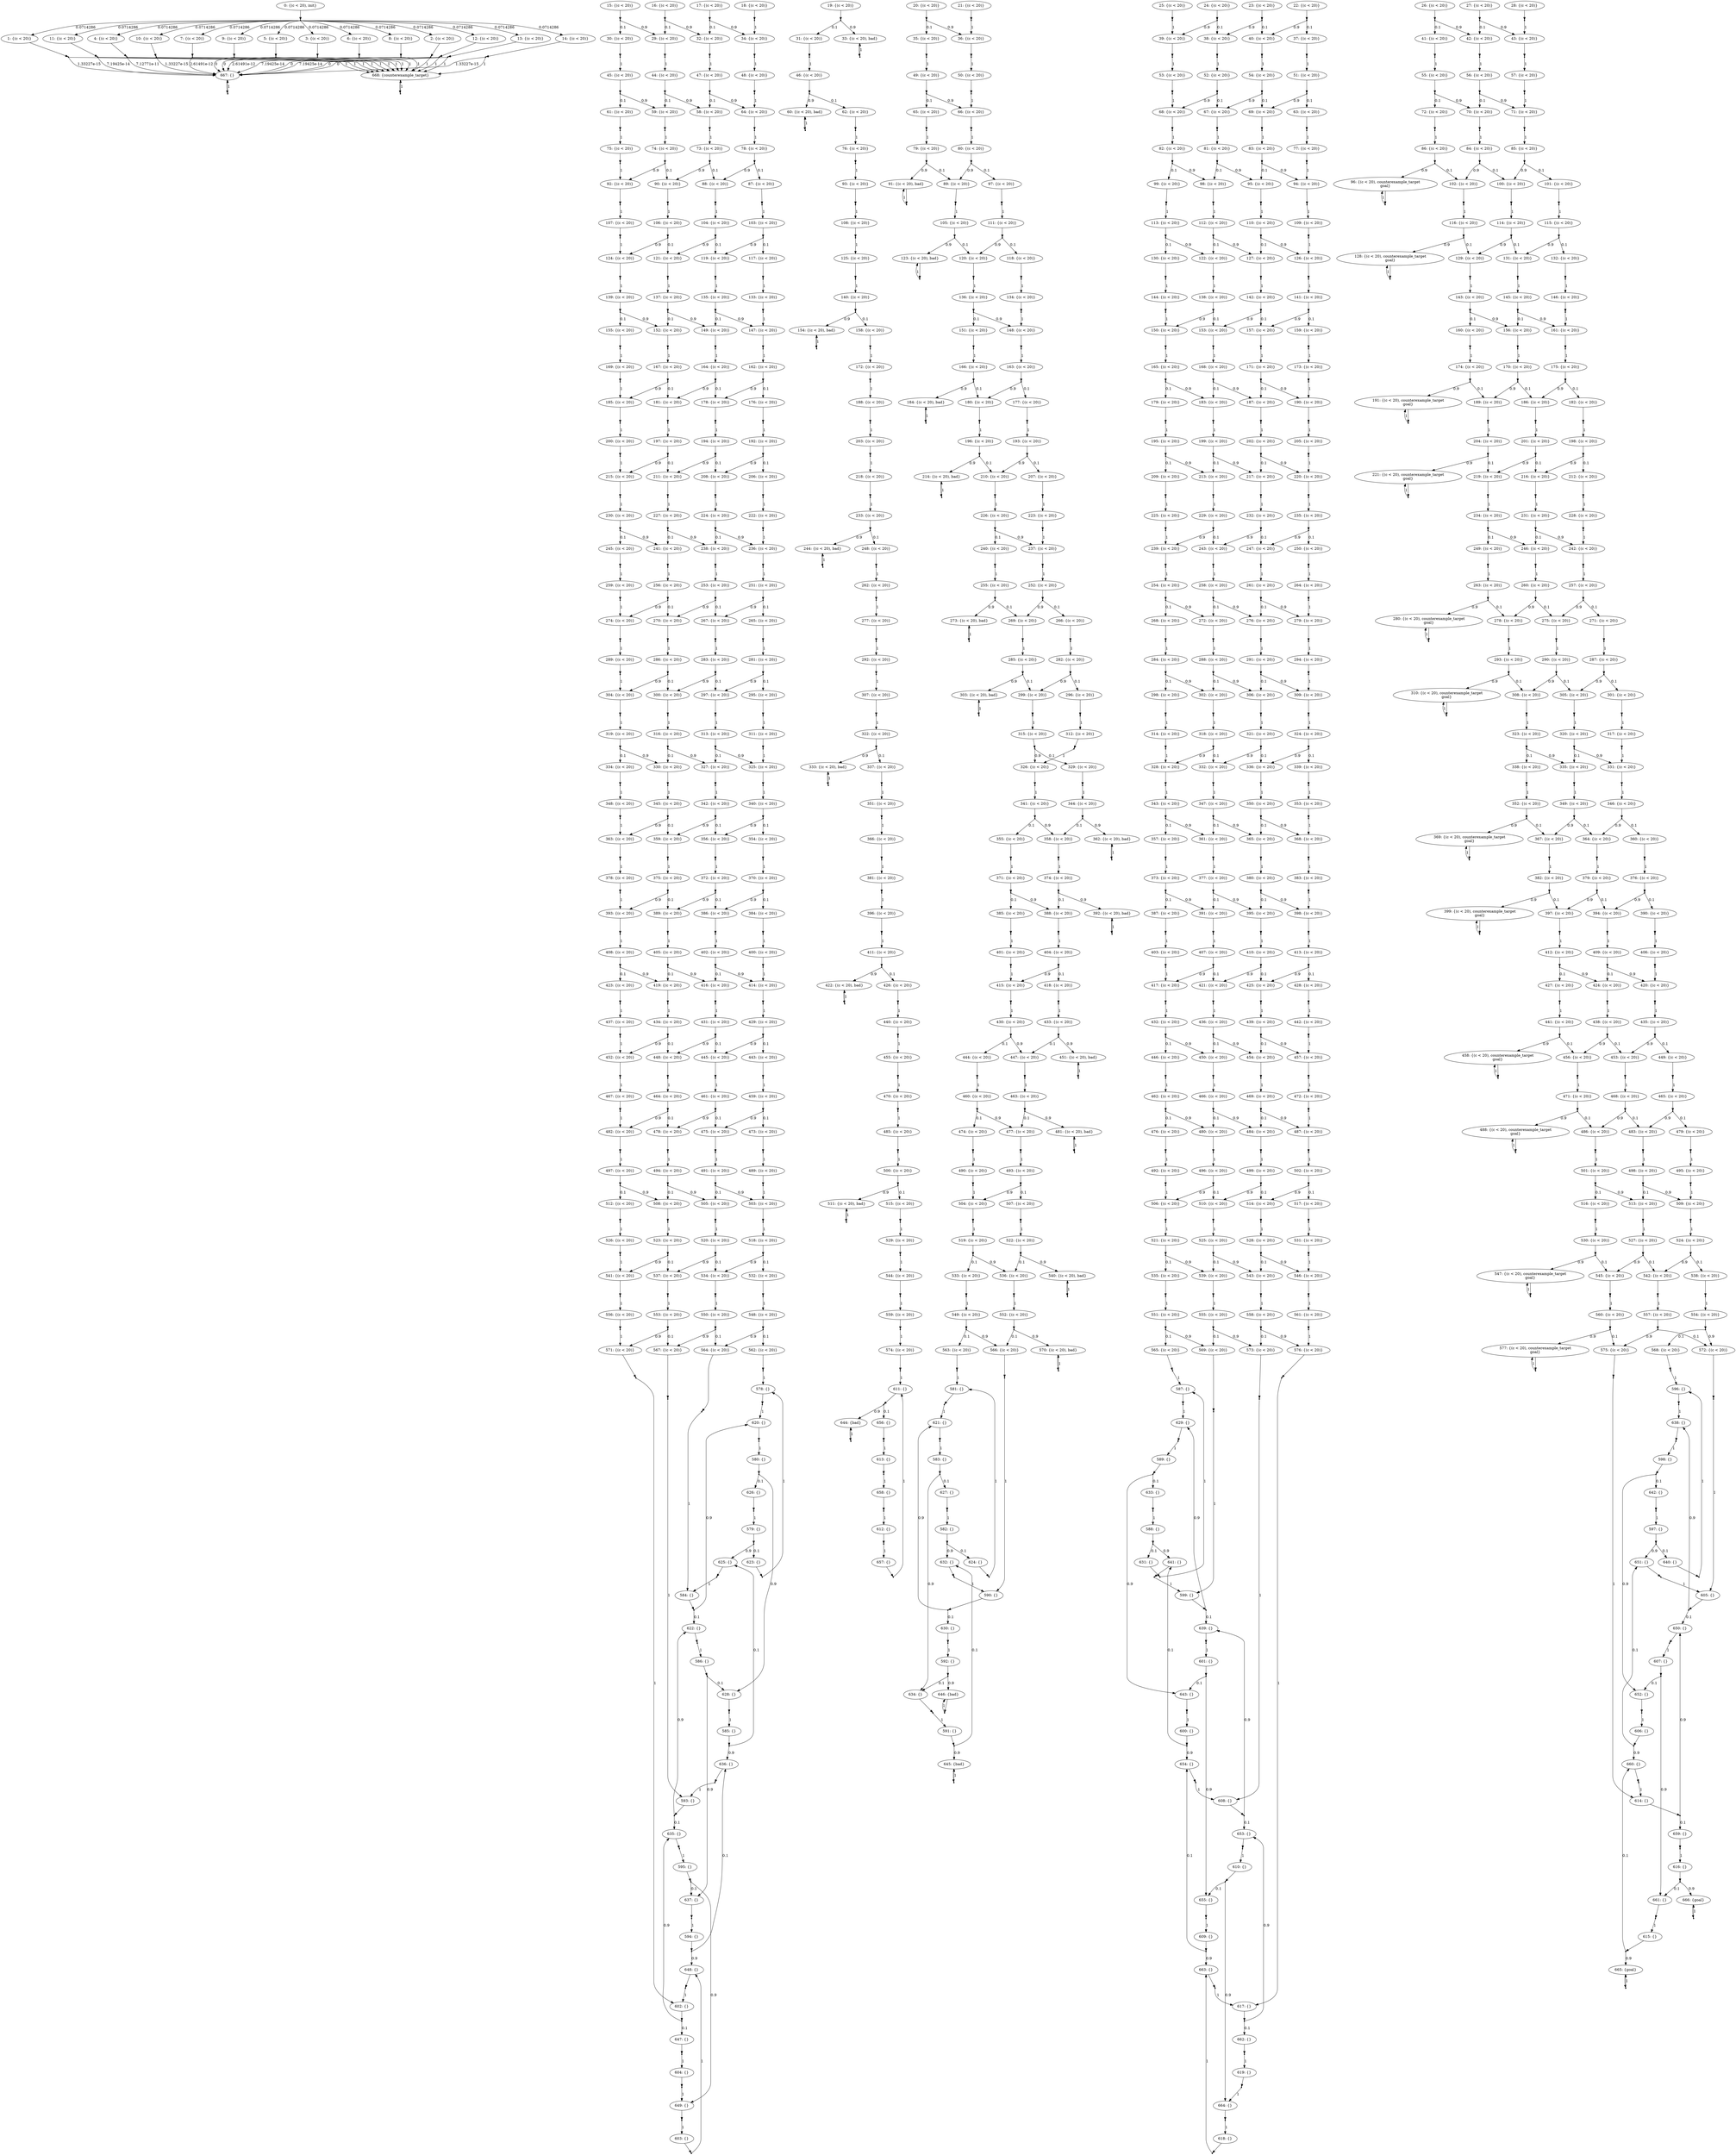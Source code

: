 digraph model {
	0 [ label = "0: {(c < 20), init}" ];
	1 [ label = "1: {(c < 20)}" ];
	2 [ label = "2: {(c < 20)}" ];
	3 [ label = "3: {(c < 20)}" ];
	4 [ label = "4: {(c < 20)}" ];
	5 [ label = "5: {(c < 20)}" ];
	6 [ label = "6: {(c < 20)}" ];
	7 [ label = "7: {(c < 20)}" ];
	8 [ label = "8: {(c < 20)}" ];
	9 [ label = "9: {(c < 20)}" ];
	10 [ label = "10: {(c < 20)}" ];
	11 [ label = "11: {(c < 20)}" ];
	12 [ label = "12: {(c < 20)}" ];
	13 [ label = "13: {(c < 20)}" ];
	14 [ label = "14: {(c < 20)}" ];
	15 [ label = "15: {(c < 20)}" ];
	16 [ label = "16: {(c < 20)}" ];
	17 [ label = "17: {(c < 20)}" ];
	18 [ label = "18: {(c < 20)}" ];
	19 [ label = "19: {(c < 20)}" ];
	20 [ label = "20: {(c < 20)}" ];
	21 [ label = "21: {(c < 20)}" ];
	22 [ label = "22: {(c < 20)}" ];
	23 [ label = "23: {(c < 20)}" ];
	24 [ label = "24: {(c < 20)}" ];
	25 [ label = "25: {(c < 20)}" ];
	26 [ label = "26: {(c < 20)}" ];
	27 [ label = "27: {(c < 20)}" ];
	28 [ label = "28: {(c < 20)}" ];
	29 [ label = "29: {(c < 20)}" ];
	30 [ label = "30: {(c < 20)}" ];
	31 [ label = "31: {(c < 20)}" ];
	32 [ label = "32: {(c < 20)}" ];
	33 [ label = "33: {(c < 20), bad}" ];
	34 [ label = "34: {(c < 20)}" ];
	35 [ label = "35: {(c < 20)}" ];
	36 [ label = "36: {(c < 20)}" ];
	37 [ label = "37: {(c < 20)}" ];
	38 [ label = "38: {(c < 20)}" ];
	39 [ label = "39: {(c < 20)}" ];
	40 [ label = "40: {(c < 20)}" ];
	41 [ label = "41: {(c < 20)}" ];
	42 [ label = "42: {(c < 20)}" ];
	43 [ label = "43: {(c < 20)}" ];
	44 [ label = "44: {(c < 20)}" ];
	45 [ label = "45: {(c < 20)}" ];
	46 [ label = "46: {(c < 20)}" ];
	47 [ label = "47: {(c < 20)}" ];
	48 [ label = "48: {(c < 20)}" ];
	49 [ label = "49: {(c < 20)}" ];
	50 [ label = "50: {(c < 20)}" ];
	51 [ label = "51: {(c < 20)}" ];
	52 [ label = "52: {(c < 20)}" ];
	53 [ label = "53: {(c < 20)}" ];
	54 [ label = "54: {(c < 20)}" ];
	55 [ label = "55: {(c < 20)}" ];
	56 [ label = "56: {(c < 20)}" ];
	57 [ label = "57: {(c < 20)}" ];
	58 [ label = "58: {(c < 20)}" ];
	59 [ label = "59: {(c < 20)}" ];
	60 [ label = "60: {(c < 20), bad}" ];
	61 [ label = "61: {(c < 20)}" ];
	62 [ label = "62: {(c < 20)}" ];
	63 [ label = "63: {(c < 20)}" ];
	64 [ label = "64: {(c < 20)}" ];
	65 [ label = "65: {(c < 20)}" ];
	66 [ label = "66: {(c < 20)}" ];
	67 [ label = "67: {(c < 20)}" ];
	68 [ label = "68: {(c < 20)}" ];
	69 [ label = "69: {(c < 20)}" ];
	70 [ label = "70: {(c < 20)}" ];
	71 [ label = "71: {(c < 20)}" ];
	72 [ label = "72: {(c < 20)}" ];
	73 [ label = "73: {(c < 20)}" ];
	74 [ label = "74: {(c < 20)}" ];
	75 [ label = "75: {(c < 20)}" ];
	76 [ label = "76: {(c < 20)}" ];
	77 [ label = "77: {(c < 20)}" ];
	78 [ label = "78: {(c < 20)}" ];
	79 [ label = "79: {(c < 20)}" ];
	80 [ label = "80: {(c < 20)}" ];
	81 [ label = "81: {(c < 20)}" ];
	82 [ label = "82: {(c < 20)}" ];
	83 [ label = "83: {(c < 20)}" ];
	84 [ label = "84: {(c < 20)}" ];
	85 [ label = "85: {(c < 20)}" ];
	86 [ label = "86: {(c < 20)}" ];
	87 [ label = "87: {(c < 20)}" ];
	88 [ label = "88: {(c < 20)}" ];
	89 [ label = "89: {(c < 20)}" ];
	90 [ label = "90: {(c < 20)}" ];
	91 [ label = "91: {(c < 20), bad}" ];
	92 [ label = "92: {(c < 20)}" ];
	93 [ label = "93: {(c < 20)}" ];
	94 [ label = "94: {(c < 20)}" ];
	95 [ label = "95: {(c < 20)}" ];
	96 [ label = "96: {(c < 20), counterexample_target
goal}" ];
	97 [ label = "97: {(c < 20)}" ];
	98 [ label = "98: {(c < 20)}" ];
	99 [ label = "99: {(c < 20)}" ];
	100 [ label = "100: {(c < 20)}" ];
	101 [ label = "101: {(c < 20)}" ];
	102 [ label = "102: {(c < 20)}" ];
	103 [ label = "103: {(c < 20)}" ];
	104 [ label = "104: {(c < 20)}" ];
	105 [ label = "105: {(c < 20)}" ];
	106 [ label = "106: {(c < 20)}" ];
	107 [ label = "107: {(c < 20)}" ];
	108 [ label = "108: {(c < 20)}" ];
	109 [ label = "109: {(c < 20)}" ];
	110 [ label = "110: {(c < 20)}" ];
	111 [ label = "111: {(c < 20)}" ];
	112 [ label = "112: {(c < 20)}" ];
	113 [ label = "113: {(c < 20)}" ];
	114 [ label = "114: {(c < 20)}" ];
	115 [ label = "115: {(c < 20)}" ];
	116 [ label = "116: {(c < 20)}" ];
	117 [ label = "117: {(c < 20)}" ];
	118 [ label = "118: {(c < 20)}" ];
	119 [ label = "119: {(c < 20)}" ];
	120 [ label = "120: {(c < 20)}" ];
	121 [ label = "121: {(c < 20)}" ];
	122 [ label = "122: {(c < 20)}" ];
	123 [ label = "123: {(c < 20), bad}" ];
	124 [ label = "124: {(c < 20)}" ];
	125 [ label = "125: {(c < 20)}" ];
	126 [ label = "126: {(c < 20)}" ];
	127 [ label = "127: {(c < 20)}" ];
	128 [ label = "128: {(c < 20), counterexample_target
goal}" ];
	129 [ label = "129: {(c < 20)}" ];
	130 [ label = "130: {(c < 20)}" ];
	131 [ label = "131: {(c < 20)}" ];
	132 [ label = "132: {(c < 20)}" ];
	133 [ label = "133: {(c < 20)}" ];
	134 [ label = "134: {(c < 20)}" ];
	135 [ label = "135: {(c < 20)}" ];
	136 [ label = "136: {(c < 20)}" ];
	137 [ label = "137: {(c < 20)}" ];
	138 [ label = "138: {(c < 20)}" ];
	139 [ label = "139: {(c < 20)}" ];
	140 [ label = "140: {(c < 20)}" ];
	141 [ label = "141: {(c < 20)}" ];
	142 [ label = "142: {(c < 20)}" ];
	143 [ label = "143: {(c < 20)}" ];
	144 [ label = "144: {(c < 20)}" ];
	145 [ label = "145: {(c < 20)}" ];
	146 [ label = "146: {(c < 20)}" ];
	147 [ label = "147: {(c < 20)}" ];
	148 [ label = "148: {(c < 20)}" ];
	149 [ label = "149: {(c < 20)}" ];
	150 [ label = "150: {(c < 20)}" ];
	151 [ label = "151: {(c < 20)}" ];
	152 [ label = "152: {(c < 20)}" ];
	153 [ label = "153: {(c < 20)}" ];
	154 [ label = "154: {(c < 20), bad}" ];
	155 [ label = "155: {(c < 20)}" ];
	156 [ label = "156: {(c < 20)}" ];
	157 [ label = "157: {(c < 20)}" ];
	158 [ label = "158: {(c < 20)}" ];
	159 [ label = "159: {(c < 20)}" ];
	160 [ label = "160: {(c < 20)}" ];
	161 [ label = "161: {(c < 20)}" ];
	162 [ label = "162: {(c < 20)}" ];
	163 [ label = "163: {(c < 20)}" ];
	164 [ label = "164: {(c < 20)}" ];
	165 [ label = "165: {(c < 20)}" ];
	166 [ label = "166: {(c < 20)}" ];
	167 [ label = "167: {(c < 20)}" ];
	168 [ label = "168: {(c < 20)}" ];
	169 [ label = "169: {(c < 20)}" ];
	170 [ label = "170: {(c < 20)}" ];
	171 [ label = "171: {(c < 20)}" ];
	172 [ label = "172: {(c < 20)}" ];
	173 [ label = "173: {(c < 20)}" ];
	174 [ label = "174: {(c < 20)}" ];
	175 [ label = "175: {(c < 20)}" ];
	176 [ label = "176: {(c < 20)}" ];
	177 [ label = "177: {(c < 20)}" ];
	178 [ label = "178: {(c < 20)}" ];
	179 [ label = "179: {(c < 20)}" ];
	180 [ label = "180: {(c < 20)}" ];
	181 [ label = "181: {(c < 20)}" ];
	182 [ label = "182: {(c < 20)}" ];
	183 [ label = "183: {(c < 20)}" ];
	184 [ label = "184: {(c < 20), bad}" ];
	185 [ label = "185: {(c < 20)}" ];
	186 [ label = "186: {(c < 20)}" ];
	187 [ label = "187: {(c < 20)}" ];
	188 [ label = "188: {(c < 20)}" ];
	189 [ label = "189: {(c < 20)}" ];
	190 [ label = "190: {(c < 20)}" ];
	191 [ label = "191: {(c < 20), counterexample_target
goal}" ];
	192 [ label = "192: {(c < 20)}" ];
	193 [ label = "193: {(c < 20)}" ];
	194 [ label = "194: {(c < 20)}" ];
	195 [ label = "195: {(c < 20)}" ];
	196 [ label = "196: {(c < 20)}" ];
	197 [ label = "197: {(c < 20)}" ];
	198 [ label = "198: {(c < 20)}" ];
	199 [ label = "199: {(c < 20)}" ];
	200 [ label = "200: {(c < 20)}" ];
	201 [ label = "201: {(c < 20)}" ];
	202 [ label = "202: {(c < 20)}" ];
	203 [ label = "203: {(c < 20)}" ];
	204 [ label = "204: {(c < 20)}" ];
	205 [ label = "205: {(c < 20)}" ];
	206 [ label = "206: {(c < 20)}" ];
	207 [ label = "207: {(c < 20)}" ];
	208 [ label = "208: {(c < 20)}" ];
	209 [ label = "209: {(c < 20)}" ];
	210 [ label = "210: {(c < 20)}" ];
	211 [ label = "211: {(c < 20)}" ];
	212 [ label = "212: {(c < 20)}" ];
	213 [ label = "213: {(c < 20)}" ];
	214 [ label = "214: {(c < 20), bad}" ];
	215 [ label = "215: {(c < 20)}" ];
	216 [ label = "216: {(c < 20)}" ];
	217 [ label = "217: {(c < 20)}" ];
	218 [ label = "218: {(c < 20)}" ];
	219 [ label = "219: {(c < 20)}" ];
	220 [ label = "220: {(c < 20)}" ];
	221 [ label = "221: {(c < 20), counterexample_target
goal}" ];
	222 [ label = "222: {(c < 20)}" ];
	223 [ label = "223: {(c < 20)}" ];
	224 [ label = "224: {(c < 20)}" ];
	225 [ label = "225: {(c < 20)}" ];
	226 [ label = "226: {(c < 20)}" ];
	227 [ label = "227: {(c < 20)}" ];
	228 [ label = "228: {(c < 20)}" ];
	229 [ label = "229: {(c < 20)}" ];
	230 [ label = "230: {(c < 20)}" ];
	231 [ label = "231: {(c < 20)}" ];
	232 [ label = "232: {(c < 20)}" ];
	233 [ label = "233: {(c < 20)}" ];
	234 [ label = "234: {(c < 20)}" ];
	235 [ label = "235: {(c < 20)}" ];
	236 [ label = "236: {(c < 20)}" ];
	237 [ label = "237: {(c < 20)}" ];
	238 [ label = "238: {(c < 20)}" ];
	239 [ label = "239: {(c < 20)}" ];
	240 [ label = "240: {(c < 20)}" ];
	241 [ label = "241: {(c < 20)}" ];
	242 [ label = "242: {(c < 20)}" ];
	243 [ label = "243: {(c < 20)}" ];
	244 [ label = "244: {(c < 20), bad}" ];
	245 [ label = "245: {(c < 20)}" ];
	246 [ label = "246: {(c < 20)}" ];
	247 [ label = "247: {(c < 20)}" ];
	248 [ label = "248: {(c < 20)}" ];
	249 [ label = "249: {(c < 20)}" ];
	250 [ label = "250: {(c < 20)}" ];
	251 [ label = "251: {(c < 20)}" ];
	252 [ label = "252: {(c < 20)}" ];
	253 [ label = "253: {(c < 20)}" ];
	254 [ label = "254: {(c < 20)}" ];
	255 [ label = "255: {(c < 20)}" ];
	256 [ label = "256: {(c < 20)}" ];
	257 [ label = "257: {(c < 20)}" ];
	258 [ label = "258: {(c < 20)}" ];
	259 [ label = "259: {(c < 20)}" ];
	260 [ label = "260: {(c < 20)}" ];
	261 [ label = "261: {(c < 20)}" ];
	262 [ label = "262: {(c < 20)}" ];
	263 [ label = "263: {(c < 20)}" ];
	264 [ label = "264: {(c < 20)}" ];
	265 [ label = "265: {(c < 20)}" ];
	266 [ label = "266: {(c < 20)}" ];
	267 [ label = "267: {(c < 20)}" ];
	268 [ label = "268: {(c < 20)}" ];
	269 [ label = "269: {(c < 20)}" ];
	270 [ label = "270: {(c < 20)}" ];
	271 [ label = "271: {(c < 20)}" ];
	272 [ label = "272: {(c < 20)}" ];
	273 [ label = "273: {(c < 20), bad}" ];
	274 [ label = "274: {(c < 20)}" ];
	275 [ label = "275: {(c < 20)}" ];
	276 [ label = "276: {(c < 20)}" ];
	277 [ label = "277: {(c < 20)}" ];
	278 [ label = "278: {(c < 20)}" ];
	279 [ label = "279: {(c < 20)}" ];
	280 [ label = "280: {(c < 20), counterexample_target
goal}" ];
	281 [ label = "281: {(c < 20)}" ];
	282 [ label = "282: {(c < 20)}" ];
	283 [ label = "283: {(c < 20)}" ];
	284 [ label = "284: {(c < 20)}" ];
	285 [ label = "285: {(c < 20)}" ];
	286 [ label = "286: {(c < 20)}" ];
	287 [ label = "287: {(c < 20)}" ];
	288 [ label = "288: {(c < 20)}" ];
	289 [ label = "289: {(c < 20)}" ];
	290 [ label = "290: {(c < 20)}" ];
	291 [ label = "291: {(c < 20)}" ];
	292 [ label = "292: {(c < 20)}" ];
	293 [ label = "293: {(c < 20)}" ];
	294 [ label = "294: {(c < 20)}" ];
	295 [ label = "295: {(c < 20)}" ];
	296 [ label = "296: {(c < 20)}" ];
	297 [ label = "297: {(c < 20)}" ];
	298 [ label = "298: {(c < 20)}" ];
	299 [ label = "299: {(c < 20)}" ];
	300 [ label = "300: {(c < 20)}" ];
	301 [ label = "301: {(c < 20)}" ];
	302 [ label = "302: {(c < 20)}" ];
	303 [ label = "303: {(c < 20), bad}" ];
	304 [ label = "304: {(c < 20)}" ];
	305 [ label = "305: {(c < 20)}" ];
	306 [ label = "306: {(c < 20)}" ];
	307 [ label = "307: {(c < 20)}" ];
	308 [ label = "308: {(c < 20)}" ];
	309 [ label = "309: {(c < 20)}" ];
	310 [ label = "310: {(c < 20), counterexample_target
goal}" ];
	311 [ label = "311: {(c < 20)}" ];
	312 [ label = "312: {(c < 20)}" ];
	313 [ label = "313: {(c < 20)}" ];
	314 [ label = "314: {(c < 20)}" ];
	315 [ label = "315: {(c < 20)}" ];
	316 [ label = "316: {(c < 20)}" ];
	317 [ label = "317: {(c < 20)}" ];
	318 [ label = "318: {(c < 20)}" ];
	319 [ label = "319: {(c < 20)}" ];
	320 [ label = "320: {(c < 20)}" ];
	321 [ label = "321: {(c < 20)}" ];
	322 [ label = "322: {(c < 20)}" ];
	323 [ label = "323: {(c < 20)}" ];
	324 [ label = "324: {(c < 20)}" ];
	325 [ label = "325: {(c < 20)}" ];
	326 [ label = "326: {(c < 20)}" ];
	327 [ label = "327: {(c < 20)}" ];
	328 [ label = "328: {(c < 20)}" ];
	329 [ label = "329: {(c < 20)}" ];
	330 [ label = "330: {(c < 20)}" ];
	331 [ label = "331: {(c < 20)}" ];
	332 [ label = "332: {(c < 20)}" ];
	333 [ label = "333: {(c < 20), bad}" ];
	334 [ label = "334: {(c < 20)}" ];
	335 [ label = "335: {(c < 20)}" ];
	336 [ label = "336: {(c < 20)}" ];
	337 [ label = "337: {(c < 20)}" ];
	338 [ label = "338: {(c < 20)}" ];
	339 [ label = "339: {(c < 20)}" ];
	340 [ label = "340: {(c < 20)}" ];
	341 [ label = "341: {(c < 20)}" ];
	342 [ label = "342: {(c < 20)}" ];
	343 [ label = "343: {(c < 20)}" ];
	344 [ label = "344: {(c < 20)}" ];
	345 [ label = "345: {(c < 20)}" ];
	346 [ label = "346: {(c < 20)}" ];
	347 [ label = "347: {(c < 20)}" ];
	348 [ label = "348: {(c < 20)}" ];
	349 [ label = "349: {(c < 20)}" ];
	350 [ label = "350: {(c < 20)}" ];
	351 [ label = "351: {(c < 20)}" ];
	352 [ label = "352: {(c < 20)}" ];
	353 [ label = "353: {(c < 20)}" ];
	354 [ label = "354: {(c < 20)}" ];
	355 [ label = "355: {(c < 20)}" ];
	356 [ label = "356: {(c < 20)}" ];
	357 [ label = "357: {(c < 20)}" ];
	358 [ label = "358: {(c < 20)}" ];
	359 [ label = "359: {(c < 20)}" ];
	360 [ label = "360: {(c < 20)}" ];
	361 [ label = "361: {(c < 20)}" ];
	362 [ label = "362: {(c < 20), bad}" ];
	363 [ label = "363: {(c < 20)}" ];
	364 [ label = "364: {(c < 20)}" ];
	365 [ label = "365: {(c < 20)}" ];
	366 [ label = "366: {(c < 20)}" ];
	367 [ label = "367: {(c < 20)}" ];
	368 [ label = "368: {(c < 20)}" ];
	369 [ label = "369: {(c < 20), counterexample_target
goal}" ];
	370 [ label = "370: {(c < 20)}" ];
	371 [ label = "371: {(c < 20)}" ];
	372 [ label = "372: {(c < 20)}" ];
	373 [ label = "373: {(c < 20)}" ];
	374 [ label = "374: {(c < 20)}" ];
	375 [ label = "375: {(c < 20)}" ];
	376 [ label = "376: {(c < 20)}" ];
	377 [ label = "377: {(c < 20)}" ];
	378 [ label = "378: {(c < 20)}" ];
	379 [ label = "379: {(c < 20)}" ];
	380 [ label = "380: {(c < 20)}" ];
	381 [ label = "381: {(c < 20)}" ];
	382 [ label = "382: {(c < 20)}" ];
	383 [ label = "383: {(c < 20)}" ];
	384 [ label = "384: {(c < 20)}" ];
	385 [ label = "385: {(c < 20)}" ];
	386 [ label = "386: {(c < 20)}" ];
	387 [ label = "387: {(c < 20)}" ];
	388 [ label = "388: {(c < 20)}" ];
	389 [ label = "389: {(c < 20)}" ];
	390 [ label = "390: {(c < 20)}" ];
	391 [ label = "391: {(c < 20)}" ];
	392 [ label = "392: {(c < 20), bad}" ];
	393 [ label = "393: {(c < 20)}" ];
	394 [ label = "394: {(c < 20)}" ];
	395 [ label = "395: {(c < 20)}" ];
	396 [ label = "396: {(c < 20)}" ];
	397 [ label = "397: {(c < 20)}" ];
	398 [ label = "398: {(c < 20)}" ];
	399 [ label = "399: {(c < 20), counterexample_target
goal}" ];
	400 [ label = "400: {(c < 20)}" ];
	401 [ label = "401: {(c < 20)}" ];
	402 [ label = "402: {(c < 20)}" ];
	403 [ label = "403: {(c < 20)}" ];
	404 [ label = "404: {(c < 20)}" ];
	405 [ label = "405: {(c < 20)}" ];
	406 [ label = "406: {(c < 20)}" ];
	407 [ label = "407: {(c < 20)}" ];
	408 [ label = "408: {(c < 20)}" ];
	409 [ label = "409: {(c < 20)}" ];
	410 [ label = "410: {(c < 20)}" ];
	411 [ label = "411: {(c < 20)}" ];
	412 [ label = "412: {(c < 20)}" ];
	413 [ label = "413: {(c < 20)}" ];
	414 [ label = "414: {(c < 20)}" ];
	415 [ label = "415: {(c < 20)}" ];
	416 [ label = "416: {(c < 20)}" ];
	417 [ label = "417: {(c < 20)}" ];
	418 [ label = "418: {(c < 20)}" ];
	419 [ label = "419: {(c < 20)}" ];
	420 [ label = "420: {(c < 20)}" ];
	421 [ label = "421: {(c < 20)}" ];
	422 [ label = "422: {(c < 20), bad}" ];
	423 [ label = "423: {(c < 20)}" ];
	424 [ label = "424: {(c < 20)}" ];
	425 [ label = "425: {(c < 20)}" ];
	426 [ label = "426: {(c < 20)}" ];
	427 [ label = "427: {(c < 20)}" ];
	428 [ label = "428: {(c < 20)}" ];
	429 [ label = "429: {(c < 20)}" ];
	430 [ label = "430: {(c < 20)}" ];
	431 [ label = "431: {(c < 20)}" ];
	432 [ label = "432: {(c < 20)}" ];
	433 [ label = "433: {(c < 20)}" ];
	434 [ label = "434: {(c < 20)}" ];
	435 [ label = "435: {(c < 20)}" ];
	436 [ label = "436: {(c < 20)}" ];
	437 [ label = "437: {(c < 20)}" ];
	438 [ label = "438: {(c < 20)}" ];
	439 [ label = "439: {(c < 20)}" ];
	440 [ label = "440: {(c < 20)}" ];
	441 [ label = "441: {(c < 20)}" ];
	442 [ label = "442: {(c < 20)}" ];
	443 [ label = "443: {(c < 20)}" ];
	444 [ label = "444: {(c < 20)}" ];
	445 [ label = "445: {(c < 20)}" ];
	446 [ label = "446: {(c < 20)}" ];
	447 [ label = "447: {(c < 20)}" ];
	448 [ label = "448: {(c < 20)}" ];
	449 [ label = "449: {(c < 20)}" ];
	450 [ label = "450: {(c < 20)}" ];
	451 [ label = "451: {(c < 20), bad}" ];
	452 [ label = "452: {(c < 20)}" ];
	453 [ label = "453: {(c < 20)}" ];
	454 [ label = "454: {(c < 20)}" ];
	455 [ label = "455: {(c < 20)}" ];
	456 [ label = "456: {(c < 20)}" ];
	457 [ label = "457: {(c < 20)}" ];
	458 [ label = "458: {(c < 20), counterexample_target
goal}" ];
	459 [ label = "459: {(c < 20)}" ];
	460 [ label = "460: {(c < 20)}" ];
	461 [ label = "461: {(c < 20)}" ];
	462 [ label = "462: {(c < 20)}" ];
	463 [ label = "463: {(c < 20)}" ];
	464 [ label = "464: {(c < 20)}" ];
	465 [ label = "465: {(c < 20)}" ];
	466 [ label = "466: {(c < 20)}" ];
	467 [ label = "467: {(c < 20)}" ];
	468 [ label = "468: {(c < 20)}" ];
	469 [ label = "469: {(c < 20)}" ];
	470 [ label = "470: {(c < 20)}" ];
	471 [ label = "471: {(c < 20)}" ];
	472 [ label = "472: {(c < 20)}" ];
	473 [ label = "473: {(c < 20)}" ];
	474 [ label = "474: {(c < 20)}" ];
	475 [ label = "475: {(c < 20)}" ];
	476 [ label = "476: {(c < 20)}" ];
	477 [ label = "477: {(c < 20)}" ];
	478 [ label = "478: {(c < 20)}" ];
	479 [ label = "479: {(c < 20)}" ];
	480 [ label = "480: {(c < 20)}" ];
	481 [ label = "481: {(c < 20), bad}" ];
	482 [ label = "482: {(c < 20)}" ];
	483 [ label = "483: {(c < 20)}" ];
	484 [ label = "484: {(c < 20)}" ];
	485 [ label = "485: {(c < 20)}" ];
	486 [ label = "486: {(c < 20)}" ];
	487 [ label = "487: {(c < 20)}" ];
	488 [ label = "488: {(c < 20), counterexample_target
goal}" ];
	489 [ label = "489: {(c < 20)}" ];
	490 [ label = "490: {(c < 20)}" ];
	491 [ label = "491: {(c < 20)}" ];
	492 [ label = "492: {(c < 20)}" ];
	493 [ label = "493: {(c < 20)}" ];
	494 [ label = "494: {(c < 20)}" ];
	495 [ label = "495: {(c < 20)}" ];
	496 [ label = "496: {(c < 20)}" ];
	497 [ label = "497: {(c < 20)}" ];
	498 [ label = "498: {(c < 20)}" ];
	499 [ label = "499: {(c < 20)}" ];
	500 [ label = "500: {(c < 20)}" ];
	501 [ label = "501: {(c < 20)}" ];
	502 [ label = "502: {(c < 20)}" ];
	503 [ label = "503: {(c < 20)}" ];
	504 [ label = "504: {(c < 20)}" ];
	505 [ label = "505: {(c < 20)}" ];
	506 [ label = "506: {(c < 20)}" ];
	507 [ label = "507: {(c < 20)}" ];
	508 [ label = "508: {(c < 20)}" ];
	509 [ label = "509: {(c < 20)}" ];
	510 [ label = "510: {(c < 20)}" ];
	511 [ label = "511: {(c < 20), bad}" ];
	512 [ label = "512: {(c < 20)}" ];
	513 [ label = "513: {(c < 20)}" ];
	514 [ label = "514: {(c < 20)}" ];
	515 [ label = "515: {(c < 20)}" ];
	516 [ label = "516: {(c < 20)}" ];
	517 [ label = "517: {(c < 20)}" ];
	518 [ label = "518: {(c < 20)}" ];
	519 [ label = "519: {(c < 20)}" ];
	520 [ label = "520: {(c < 20)}" ];
	521 [ label = "521: {(c < 20)}" ];
	522 [ label = "522: {(c < 20)}" ];
	523 [ label = "523: {(c < 20)}" ];
	524 [ label = "524: {(c < 20)}" ];
	525 [ label = "525: {(c < 20)}" ];
	526 [ label = "526: {(c < 20)}" ];
	527 [ label = "527: {(c < 20)}" ];
	528 [ label = "528: {(c < 20)}" ];
	529 [ label = "529: {(c < 20)}" ];
	530 [ label = "530: {(c < 20)}" ];
	531 [ label = "531: {(c < 20)}" ];
	532 [ label = "532: {(c < 20)}" ];
	533 [ label = "533: {(c < 20)}" ];
	534 [ label = "534: {(c < 20)}" ];
	535 [ label = "535: {(c < 20)}" ];
	536 [ label = "536: {(c < 20)}" ];
	537 [ label = "537: {(c < 20)}" ];
	538 [ label = "538: {(c < 20)}" ];
	539 [ label = "539: {(c < 20)}" ];
	540 [ label = "540: {(c < 20), bad}" ];
	541 [ label = "541: {(c < 20)}" ];
	542 [ label = "542: {(c < 20)}" ];
	543 [ label = "543: {(c < 20)}" ];
	544 [ label = "544: {(c < 20)}" ];
	545 [ label = "545: {(c < 20)}" ];
	546 [ label = "546: {(c < 20)}" ];
	547 [ label = "547: {(c < 20), counterexample_target
goal}" ];
	548 [ label = "548: {(c < 20)}" ];
	549 [ label = "549: {(c < 20)}" ];
	550 [ label = "550: {(c < 20)}" ];
	551 [ label = "551: {(c < 20)}" ];
	552 [ label = "552: {(c < 20)}" ];
	553 [ label = "553: {(c < 20)}" ];
	554 [ label = "554: {(c < 20)}" ];
	555 [ label = "555: {(c < 20)}" ];
	556 [ label = "556: {(c < 20)}" ];
	557 [ label = "557: {(c < 20)}" ];
	558 [ label = "558: {(c < 20)}" ];
	559 [ label = "559: {(c < 20)}" ];
	560 [ label = "560: {(c < 20)}" ];
	561 [ label = "561: {(c < 20)}" ];
	562 [ label = "562: {(c < 20)}" ];
	563 [ label = "563: {(c < 20)}" ];
	564 [ label = "564: {(c < 20)}" ];
	565 [ label = "565: {(c < 20)}" ];
	566 [ label = "566: {(c < 20)}" ];
	567 [ label = "567: {(c < 20)}" ];
	568 [ label = "568: {(c < 20)}" ];
	569 [ label = "569: {(c < 20)}" ];
	570 [ label = "570: {(c < 20), bad}" ];
	571 [ label = "571: {(c < 20)}" ];
	572 [ label = "572: {(c < 20)}" ];
	573 [ label = "573: {(c < 20)}" ];
	574 [ label = "574: {(c < 20)}" ];
	575 [ label = "575: {(c < 20)}" ];
	576 [ label = "576: {(c < 20)}" ];
	577 [ label = "577: {(c < 20), counterexample_target
goal}" ];
	578 [ label = "578: {}" ];
	579 [ label = "579: {}" ];
	580 [ label = "580: {}" ];
	581 [ label = "581: {}" ];
	582 [ label = "582: {}" ];
	583 [ label = "583: {}" ];
	584 [ label = "584: {}" ];
	585 [ label = "585: {}" ];
	586 [ label = "586: {}" ];
	587 [ label = "587: {}" ];
	588 [ label = "588: {}" ];
	589 [ label = "589: {}" ];
	590 [ label = "590: {}" ];
	591 [ label = "591: {}" ];
	592 [ label = "592: {}" ];
	593 [ label = "593: {}" ];
	594 [ label = "594: {}" ];
	595 [ label = "595: {}" ];
	596 [ label = "596: {}" ];
	597 [ label = "597: {}" ];
	598 [ label = "598: {}" ];
	599 [ label = "599: {}" ];
	600 [ label = "600: {}" ];
	601 [ label = "601: {}" ];
	602 [ label = "602: {}" ];
	603 [ label = "603: {}" ];
	604 [ label = "604: {}" ];
	605 [ label = "605: {}" ];
	606 [ label = "606: {}" ];
	607 [ label = "607: {}" ];
	608 [ label = "608: {}" ];
	609 [ label = "609: {}" ];
	610 [ label = "610: {}" ];
	611 [ label = "611: {}" ];
	612 [ label = "612: {}" ];
	613 [ label = "613: {}" ];
	614 [ label = "614: {}" ];
	615 [ label = "615: {}" ];
	616 [ label = "616: {}" ];
	617 [ label = "617: {}" ];
	618 [ label = "618: {}" ];
	619 [ label = "619: {}" ];
	620 [ label = "620: {}" ];
	621 [ label = "621: {}" ];
	622 [ label = "622: {}" ];
	623 [ label = "623: {}" ];
	624 [ label = "624: {}" ];
	625 [ label = "625: {}" ];
	626 [ label = "626: {}" ];
	627 [ label = "627: {}" ];
	628 [ label = "628: {}" ];
	629 [ label = "629: {}" ];
	630 [ label = "630: {}" ];
	631 [ label = "631: {}" ];
	632 [ label = "632: {}" ];
	633 [ label = "633: {}" ];
	634 [ label = "634: {}" ];
	635 [ label = "635: {}" ];
	636 [ label = "636: {}" ];
	637 [ label = "637: {}" ];
	638 [ label = "638: {}" ];
	639 [ label = "639: {}" ];
	640 [ label = "640: {}" ];
	641 [ label = "641: {}" ];
	642 [ label = "642: {}" ];
	643 [ label = "643: {}" ];
	644 [ label = "644: {bad}" ];
	645 [ label = "645: {bad}" ];
	646 [ label = "646: {bad}" ];
	647 [ label = "647: {}" ];
	648 [ label = "648: {}" ];
	649 [ label = "649: {}" ];
	650 [ label = "650: {}" ];
	651 [ label = "651: {}" ];
	652 [ label = "652: {}" ];
	653 [ label = "653: {}" ];
	654 [ label = "654: {}" ];
	655 [ label = "655: {}" ];
	656 [ label = "656: {}" ];
	657 [ label = "657: {}" ];
	658 [ label = "658: {}" ];
	659 [ label = "659: {}" ];
	660 [ label = "660: {}" ];
	661 [ label = "661: {}" ];
	662 [ label = "662: {}" ];
	663 [ label = "663: {}" ];
	664 [ label = "664: {}" ];
	665 [ label = "665: {goal}" ];
	666 [ label = "666: {goal}" ];
	667 [ label = "667: {}" ];
	668 [ label = "668: {counterexample_target}" ];
	"0c0" [shape = "point"];
	0 -> "0c0";
	"0c0" -> 1 [ label= "0.0714286" ];
	"0c0" -> 2 [ label= "0.0714286" ];
	"0c0" -> 3 [ label= "0.0714286" ];
	"0c0" -> 4 [ label= "0.0714286" ];
	"0c0" -> 5 [ label= "0.0714286" ];
	"0c0" -> 6 [ label= "0.0714286" ];
	"0c0" -> 7 [ label= "0.0714286" ];
	"0c0" -> 8 [ label= "0.0714286" ];
	"0c0" -> 9 [ label= "0.0714286" ];
	"0c0" -> 10 [ label= "0.0714286" ];
	"0c0" -> 11 [ label= "0.0714286" ];
	"0c0" -> 12 [ label= "0.0714286" ];
	"0c0" -> 13 [ label= "0.0714286" ];
	"0c0" -> 14 [ label= "0.0714286" ];
	"1c0" [shape = "point"];
	1 -> "1c0";
	"1c0" -> 667 [ label= "1.33227e-15" ];
	"1c0" -> 668 [ label= "1" ];
	"2c0" [shape = "point"];
	2 -> "2c0";
	"2c0" -> 667 [ label= "7.19425e-14" ];
	"2c0" -> 668 [ label= "1" ];
	"3c0" [shape = "point"];
	3 -> "3c0";
	"3c0" -> 667 [ label= "2.61491e-12" ];
	"3c0" -> 668 [ label= "1" ];
	"4c0" [shape = "point"];
	4 -> "4c0";
	"4c0" -> 667 [ label= "7.12771e-11" ];
	"4c0" -> 668 [ label= "1" ];
	"5c0" [shape = "point"];
	5 -> "5c0";
	"5c0" -> 667 [ label= "0" ];
	"5c0" -> 668 [ label= "1" ];
	"6c0" [shape = "point"];
	6 -> "6c0";
	"6c0" -> 667 [ label= "7.19425e-14" ];
	"6c0" -> 668 [ label= "1" ];
	"7c0" [shape = "point"];
	7 -> "7c0";
	"7c0" -> 667 [ label= "2.61491e-12" ];
	"7c0" -> 668 [ label= "1" ];
	"8c0" [shape = "point"];
	8 -> "8c0";
	"8c0" -> 667 [ label= "0" ];
	"8c0" -> 668 [ label= "1" ];
	"9c0" [shape = "point"];
	9 -> "9c0";
	"9c0" -> 667 [ label= "0" ];
	"9c0" -> 668 [ label= "1" ];
	"10c0" [shape = "point"];
	10 -> "10c0";
	"10c0" -> 667 [ label= "1.33227e-15" ];
	"10c0" -> 668 [ label= "1" ];
	"11c0" [shape = "point"];
	11 -> "11c0";
	"11c0" -> 667 [ label= "7.19425e-14" ];
	"11c0" -> 668 [ label= "1" ];
	"12c0" [shape = "point"];
	12 -> "12c0";
	"12c0" -> 667 [ label= "0" ];
	"12c0" -> 668 [ label= "1" ];
	"13c0" [shape = "point"];
	13 -> "13c0";
	"13c0" -> 667 [ label= "0" ];
	"13c0" -> 668 [ label= "1" ];
	"14c0" [shape = "point"];
	14 -> "14c0";
	"14c0" -> 667 [ label= "1.33227e-15" ];
	"14c0" -> 668 [ label= "1" ];
	"15c0" [shape = "point"];
	15 -> "15c0";
	"15c0" -> 29 [ label= "0.9" ];
	"15c0" -> 30 [ label= "0.1" ];
	"16c0" [shape = "point"];
	16 -> "16c0";
	"16c0" -> 29 [ label= "0.1" ];
	"16c0" -> 32 [ label= "0.9" ];
	"17c0" [shape = "point"];
	17 -> "17c0";
	"17c0" -> 32 [ label= "0.1" ];
	"17c0" -> 34 [ label= "0.9" ];
	"18c0" [shape = "point"];
	18 -> "18c0";
	"18c0" -> 34 [ label= "1" ];
	"19c0" [shape = "point"];
	19 -> "19c0";
	"19c0" -> 31 [ label= "0.1" ];
	"19c0" -> 33 [ label= "0.9" ];
	"20c0" [shape = "point"];
	20 -> "20c0";
	"20c0" -> 35 [ label= "0.1" ];
	"20c0" -> 36 [ label= "0.9" ];
	"21c0" [shape = "point"];
	21 -> "21c0";
	"21c0" -> 36 [ label= "1" ];
	"22c0" [shape = "point"];
	22 -> "22c0";
	"22c0" -> 37 [ label= "0.1" ];
	"22c0" -> 40 [ label= "0.9" ];
	"23c0" [shape = "point"];
	23 -> "23c0";
	"23c0" -> 38 [ label= "0.9" ];
	"23c0" -> 40 [ label= "0.1" ];
	"24c0" [shape = "point"];
	24 -> "24c0";
	"24c0" -> 38 [ label= "0.1" ];
	"24c0" -> 39 [ label= "0.9" ];
	"25c0" [shape = "point"];
	25 -> "25c0";
	"25c0" -> 39 [ label= "1" ];
	"26c0" [shape = "point"];
	26 -> "26c0";
	"26c0" -> 41 [ label= "0.1" ];
	"26c0" -> 42 [ label= "0.9" ];
	"27c0" [shape = "point"];
	27 -> "27c0";
	"27c0" -> 42 [ label= "0.1" ];
	"27c0" -> 43 [ label= "0.9" ];
	"28c0" [shape = "point"];
	28 -> "28c0";
	"28c0" -> 43 [ label= "1" ];
	"29c0" [shape = "point"];
	29 -> "29c0";
	"29c0" -> 44 [ label= "1" ];
	"30c0" [shape = "point"];
	30 -> "30c0";
	"30c0" -> 45 [ label= "1" ];
	"31c0" [shape = "point"];
	31 -> "31c0";
	"31c0" -> 46 [ label= "1" ];
	"32c0" [shape = "point"];
	32 -> "32c0";
	"32c0" -> 47 [ label= "1" ];
	"33c0" [shape = "point"];
	33 -> "33c0";
	"33c0" -> 33 [ label= "1" ];
	"34c0" [shape = "point"];
	34 -> "34c0";
	"34c0" -> 48 [ label= "1" ];
	"35c0" [shape = "point"];
	35 -> "35c0";
	"35c0" -> 49 [ label= "1" ];
	"36c0" [shape = "point"];
	36 -> "36c0";
	"36c0" -> 50 [ label= "1" ];
	"37c0" [shape = "point"];
	37 -> "37c0";
	"37c0" -> 51 [ label= "1" ];
	"38c0" [shape = "point"];
	38 -> "38c0";
	"38c0" -> 52 [ label= "1" ];
	"39c0" [shape = "point"];
	39 -> "39c0";
	"39c0" -> 53 [ label= "1" ];
	"40c0" [shape = "point"];
	40 -> "40c0";
	"40c0" -> 54 [ label= "1" ];
	"41c0" [shape = "point"];
	41 -> "41c0";
	"41c0" -> 55 [ label= "1" ];
	"42c0" [shape = "point"];
	42 -> "42c0";
	"42c0" -> 56 [ label= "1" ];
	"43c0" [shape = "point"];
	43 -> "43c0";
	"43c0" -> 57 [ label= "1" ];
	"44c0" [shape = "point"];
	44 -> "44c0";
	"44c0" -> 58 [ label= "0.9" ];
	"44c0" -> 59 [ label= "0.1" ];
	"45c0" [shape = "point"];
	45 -> "45c0";
	"45c0" -> 59 [ label= "0.9" ];
	"45c0" -> 61 [ label= "0.1" ];
	"46c0" [shape = "point"];
	46 -> "46c0";
	"46c0" -> 60 [ label= "0.9" ];
	"46c0" -> 62 [ label= "0.1" ];
	"47c0" [shape = "point"];
	47 -> "47c0";
	"47c0" -> 58 [ label= "0.1" ];
	"47c0" -> 64 [ label= "0.9" ];
	"48c0" [shape = "point"];
	48 -> "48c0";
	"48c0" -> 64 [ label= "1" ];
	"49c0" [shape = "point"];
	49 -> "49c0";
	"49c0" -> 65 [ label= "0.1" ];
	"49c0" -> 66 [ label= "0.9" ];
	"50c0" [shape = "point"];
	50 -> "50c0";
	"50c0" -> 66 [ label= "1" ];
	"51c0" [shape = "point"];
	51 -> "51c0";
	"51c0" -> 63 [ label= "0.1" ];
	"51c0" -> 69 [ label= "0.9" ];
	"52c0" [shape = "point"];
	52 -> "52c0";
	"52c0" -> 67 [ label= "0.1" ];
	"52c0" -> 68 [ label= "0.9" ];
	"53c0" [shape = "point"];
	53 -> "53c0";
	"53c0" -> 68 [ label= "1" ];
	"54c0" [shape = "point"];
	54 -> "54c0";
	"54c0" -> 67 [ label= "0.9" ];
	"54c0" -> 69 [ label= "0.1" ];
	"55c0" [shape = "point"];
	55 -> "55c0";
	"55c0" -> 70 [ label= "0.9" ];
	"55c0" -> 72 [ label= "0.1" ];
	"56c0" [shape = "point"];
	56 -> "56c0";
	"56c0" -> 70 [ label= "0.1" ];
	"56c0" -> 71 [ label= "0.9" ];
	"57c0" [shape = "point"];
	57 -> "57c0";
	"57c0" -> 71 [ label= "1" ];
	"58c0" [shape = "point"];
	58 -> "58c0";
	"58c0" -> 73 [ label= "1" ];
	"59c0" [shape = "point"];
	59 -> "59c0";
	"59c0" -> 74 [ label= "1" ];
	"60c0" [shape = "point"];
	60 -> "60c0";
	"60c0" -> 60 [ label= "1" ];
	"61c0" [shape = "point"];
	61 -> "61c0";
	"61c0" -> 75 [ label= "1" ];
	"62c0" [shape = "point"];
	62 -> "62c0";
	"62c0" -> 76 [ label= "1" ];
	"63c0" [shape = "point"];
	63 -> "63c0";
	"63c0" -> 77 [ label= "1" ];
	"64c0" [shape = "point"];
	64 -> "64c0";
	"64c0" -> 78 [ label= "1" ];
	"65c0" [shape = "point"];
	65 -> "65c0";
	"65c0" -> 79 [ label= "1" ];
	"66c0" [shape = "point"];
	66 -> "66c0";
	"66c0" -> 80 [ label= "1" ];
	"67c0" [shape = "point"];
	67 -> "67c0";
	"67c0" -> 81 [ label= "1" ];
	"68c0" [shape = "point"];
	68 -> "68c0";
	"68c0" -> 82 [ label= "1" ];
	"69c0" [shape = "point"];
	69 -> "69c0";
	"69c0" -> 83 [ label= "1" ];
	"70c0" [shape = "point"];
	70 -> "70c0";
	"70c0" -> 84 [ label= "1" ];
	"71c0" [shape = "point"];
	71 -> "71c0";
	"71c0" -> 85 [ label= "1" ];
	"72c0" [shape = "point"];
	72 -> "72c0";
	"72c0" -> 86 [ label= "1" ];
	"73c0" [shape = "point"];
	73 -> "73c0";
	"73c0" -> 88 [ label= "0.1" ];
	"73c0" -> 90 [ label= "0.9" ];
	"74c0" [shape = "point"];
	74 -> "74c0";
	"74c0" -> 90 [ label= "0.1" ];
	"74c0" -> 92 [ label= "0.9" ];
	"75c0" [shape = "point"];
	75 -> "75c0";
	"75c0" -> 92 [ label= "1" ];
	"76c0" [shape = "point"];
	76 -> "76c0";
	"76c0" -> 93 [ label= "1" ];
	"77c0" [shape = "point"];
	77 -> "77c0";
	"77c0" -> 94 [ label= "1" ];
	"78c0" [shape = "point"];
	78 -> "78c0";
	"78c0" -> 87 [ label= "0.1" ];
	"78c0" -> 88 [ label= "0.9" ];
	"79c0" [shape = "point"];
	79 -> "79c0";
	"79c0" -> 89 [ label= "0.1" ];
	"79c0" -> 91 [ label= "0.9" ];
	"80c0" [shape = "point"];
	80 -> "80c0";
	"80c0" -> 89 [ label= "0.9" ];
	"80c0" -> 97 [ label= "0.1" ];
	"81c0" [shape = "point"];
	81 -> "81c0";
	"81c0" -> 95 [ label= "0.9" ];
	"81c0" -> 98 [ label= "0.1" ];
	"82c0" [shape = "point"];
	82 -> "82c0";
	"82c0" -> 98 [ label= "0.9" ];
	"82c0" -> 99 [ label= "0.1" ];
	"83c0" [shape = "point"];
	83 -> "83c0";
	"83c0" -> 94 [ label= "0.9" ];
	"83c0" -> 95 [ label= "0.1" ];
	"84c0" [shape = "point"];
	84 -> "84c0";
	"84c0" -> 100 [ label= "0.1" ];
	"84c0" -> 102 [ label= "0.9" ];
	"85c0" [shape = "point"];
	85 -> "85c0";
	"85c0" -> 100 [ label= "0.9" ];
	"85c0" -> 101 [ label= "0.1" ];
	"86c0" [shape = "point"];
	86 -> "86c0";
	"86c0" -> 96 [ label= "0.9" ];
	"86c0" -> 102 [ label= "0.1" ];
	"87c0" [shape = "point"];
	87 -> "87c0";
	"87c0" -> 103 [ label= "1" ];
	"88c0" [shape = "point"];
	88 -> "88c0";
	"88c0" -> 104 [ label= "1" ];
	"89c0" [shape = "point"];
	89 -> "89c0";
	"89c0" -> 105 [ label= "1" ];
	"90c0" [shape = "point"];
	90 -> "90c0";
	"90c0" -> 106 [ label= "1" ];
	"91c0" [shape = "point"];
	91 -> "91c0";
	"91c0" -> 91 [ label= "1" ];
	"92c0" [shape = "point"];
	92 -> "92c0";
	"92c0" -> 107 [ label= "1" ];
	"93c0" [shape = "point"];
	93 -> "93c0";
	"93c0" -> 108 [ label= "1" ];
	"94c0" [shape = "point"];
	94 -> "94c0";
	"94c0" -> 109 [ label= "1" ];
	"95c0" [shape = "point"];
	95 -> "95c0";
	"95c0" -> 110 [ label= "1" ];
	"96c0" [shape = "point"];
	96 -> "96c0";
	"96c0" -> 96 [ label= "1" ];
	"97c0" [shape = "point"];
	97 -> "97c0";
	"97c0" -> 111 [ label= "1" ];
	"98c0" [shape = "point"];
	98 -> "98c0";
	"98c0" -> 112 [ label= "1" ];
	"99c0" [shape = "point"];
	99 -> "99c0";
	"99c0" -> 113 [ label= "1" ];
	"100c0" [shape = "point"];
	100 -> "100c0";
	"100c0" -> 114 [ label= "1" ];
	"101c0" [shape = "point"];
	101 -> "101c0";
	"101c0" -> 115 [ label= "1" ];
	"102c0" [shape = "point"];
	102 -> "102c0";
	"102c0" -> 116 [ label= "1" ];
	"103c0" [shape = "point"];
	103 -> "103c0";
	"103c0" -> 117 [ label= "0.1" ];
	"103c0" -> 119 [ label= "0.9" ];
	"104c0" [shape = "point"];
	104 -> "104c0";
	"104c0" -> 119 [ label= "0.1" ];
	"104c0" -> 121 [ label= "0.9" ];
	"105c0" [shape = "point"];
	105 -> "105c0";
	"105c0" -> 120 [ label= "0.1" ];
	"105c0" -> 123 [ label= "0.9" ];
	"106c0" [shape = "point"];
	106 -> "106c0";
	"106c0" -> 121 [ label= "0.1" ];
	"106c0" -> 124 [ label= "0.9" ];
	"107c0" [shape = "point"];
	107 -> "107c0";
	"107c0" -> 124 [ label= "1" ];
	"108c0" [shape = "point"];
	108 -> "108c0";
	"108c0" -> 125 [ label= "1" ];
	"109c0" [shape = "point"];
	109 -> "109c0";
	"109c0" -> 126 [ label= "1" ];
	"110c0" [shape = "point"];
	110 -> "110c0";
	"110c0" -> 126 [ label= "0.9" ];
	"110c0" -> 127 [ label= "0.1" ];
	"111c0" [shape = "point"];
	111 -> "111c0";
	"111c0" -> 118 [ label= "0.1" ];
	"111c0" -> 120 [ label= "0.9" ];
	"112c0" [shape = "point"];
	112 -> "112c0";
	"112c0" -> 122 [ label= "0.1" ];
	"112c0" -> 127 [ label= "0.9" ];
	"113c0" [shape = "point"];
	113 -> "113c0";
	"113c0" -> 122 [ label= "0.9" ];
	"113c0" -> 130 [ label= "0.1" ];
	"114c0" [shape = "point"];
	114 -> "114c0";
	"114c0" -> 129 [ label= "0.9" ];
	"114c0" -> 131 [ label= "0.1" ];
	"115c0" [shape = "point"];
	115 -> "115c0";
	"115c0" -> 131 [ label= "0.9" ];
	"115c0" -> 132 [ label= "0.1" ];
	"116c0" [shape = "point"];
	116 -> "116c0";
	"116c0" -> 128 [ label= "0.9" ];
	"116c0" -> 129 [ label= "0.1" ];
	"117c0" [shape = "point"];
	117 -> "117c0";
	"117c0" -> 133 [ label= "1" ];
	"118c0" [shape = "point"];
	118 -> "118c0";
	"118c0" -> 134 [ label= "1" ];
	"119c0" [shape = "point"];
	119 -> "119c0";
	"119c0" -> 135 [ label= "1" ];
	"120c0" [shape = "point"];
	120 -> "120c0";
	"120c0" -> 136 [ label= "1" ];
	"121c0" [shape = "point"];
	121 -> "121c0";
	"121c0" -> 137 [ label= "1" ];
	"122c0" [shape = "point"];
	122 -> "122c0";
	"122c0" -> 138 [ label= "1" ];
	"123c0" [shape = "point"];
	123 -> "123c0";
	"123c0" -> 123 [ label= "1" ];
	"124c0" [shape = "point"];
	124 -> "124c0";
	"124c0" -> 139 [ label= "1" ];
	"125c0" [shape = "point"];
	125 -> "125c0";
	"125c0" -> 140 [ label= "1" ];
	"126c0" [shape = "point"];
	126 -> "126c0";
	"126c0" -> 141 [ label= "1" ];
	"127c0" [shape = "point"];
	127 -> "127c0";
	"127c0" -> 142 [ label= "1" ];
	"128c0" [shape = "point"];
	128 -> "128c0";
	"128c0" -> 128 [ label= "1" ];
	"129c0" [shape = "point"];
	129 -> "129c0";
	"129c0" -> 143 [ label= "1" ];
	"130c0" [shape = "point"];
	130 -> "130c0";
	"130c0" -> 144 [ label= "1" ];
	"131c0" [shape = "point"];
	131 -> "131c0";
	"131c0" -> 145 [ label= "1" ];
	"132c0" [shape = "point"];
	132 -> "132c0";
	"132c0" -> 146 [ label= "1" ];
	"133c0" [shape = "point"];
	133 -> "133c0";
	"133c0" -> 147 [ label= "1" ];
	"134c0" [shape = "point"];
	134 -> "134c0";
	"134c0" -> 148 [ label= "1" ];
	"135c0" [shape = "point"];
	135 -> "135c0";
	"135c0" -> 147 [ label= "0.9" ];
	"135c0" -> 149 [ label= "0.1" ];
	"136c0" [shape = "point"];
	136 -> "136c0";
	"136c0" -> 148 [ label= "0.9" ];
	"136c0" -> 151 [ label= "0.1" ];
	"137c0" [shape = "point"];
	137 -> "137c0";
	"137c0" -> 149 [ label= "0.9" ];
	"137c0" -> 152 [ label= "0.1" ];
	"138c0" [shape = "point"];
	138 -> "138c0";
	"138c0" -> 150 [ label= "0.9" ];
	"138c0" -> 153 [ label= "0.1" ];
	"139c0" [shape = "point"];
	139 -> "139c0";
	"139c0" -> 152 [ label= "0.9" ];
	"139c0" -> 155 [ label= "0.1" ];
	"140c0" [shape = "point"];
	140 -> "140c0";
	"140c0" -> 154 [ label= "0.9" ];
	"140c0" -> 158 [ label= "0.1" ];
	"141c0" [shape = "point"];
	141 -> "141c0";
	"141c0" -> 157 [ label= "0.9" ];
	"141c0" -> 159 [ label= "0.1" ];
	"142c0" [shape = "point"];
	142 -> "142c0";
	"142c0" -> 153 [ label= "0.9" ];
	"142c0" -> 157 [ label= "0.1" ];
	"143c0" [shape = "point"];
	143 -> "143c0";
	"143c0" -> 156 [ label= "0.9" ];
	"143c0" -> 160 [ label= "0.1" ];
	"144c0" [shape = "point"];
	144 -> "144c0";
	"144c0" -> 150 [ label= "1" ];
	"145c0" [shape = "point"];
	145 -> "145c0";
	"145c0" -> 156 [ label= "0.1" ];
	"145c0" -> 161 [ label= "0.9" ];
	"146c0" [shape = "point"];
	146 -> "146c0";
	"146c0" -> 161 [ label= "1" ];
	"147c0" [shape = "point"];
	147 -> "147c0";
	"147c0" -> 162 [ label= "1" ];
	"148c0" [shape = "point"];
	148 -> "148c0";
	"148c0" -> 163 [ label= "1" ];
	"149c0" [shape = "point"];
	149 -> "149c0";
	"149c0" -> 164 [ label= "1" ];
	"150c0" [shape = "point"];
	150 -> "150c0";
	"150c0" -> 165 [ label= "1" ];
	"151c0" [shape = "point"];
	151 -> "151c0";
	"151c0" -> 166 [ label= "1" ];
	"152c0" [shape = "point"];
	152 -> "152c0";
	"152c0" -> 167 [ label= "1" ];
	"153c0" [shape = "point"];
	153 -> "153c0";
	"153c0" -> 168 [ label= "1" ];
	"154c0" [shape = "point"];
	154 -> "154c0";
	"154c0" -> 154 [ label= "1" ];
	"155c0" [shape = "point"];
	155 -> "155c0";
	"155c0" -> 169 [ label= "1" ];
	"156c0" [shape = "point"];
	156 -> "156c0";
	"156c0" -> 170 [ label= "1" ];
	"157c0" [shape = "point"];
	157 -> "157c0";
	"157c0" -> 171 [ label= "1" ];
	"158c0" [shape = "point"];
	158 -> "158c0";
	"158c0" -> 172 [ label= "1" ];
	"159c0" [shape = "point"];
	159 -> "159c0";
	"159c0" -> 173 [ label= "1" ];
	"160c0" [shape = "point"];
	160 -> "160c0";
	"160c0" -> 174 [ label= "1" ];
	"161c0" [shape = "point"];
	161 -> "161c0";
	"161c0" -> 175 [ label= "1" ];
	"162c0" [shape = "point"];
	162 -> "162c0";
	"162c0" -> 176 [ label= "0.1" ];
	"162c0" -> 178 [ label= "0.9" ];
	"163c0" [shape = "point"];
	163 -> "163c0";
	"163c0" -> 177 [ label= "0.1" ];
	"163c0" -> 180 [ label= "0.9" ];
	"164c0" [shape = "point"];
	164 -> "164c0";
	"164c0" -> 178 [ label= "0.1" ];
	"164c0" -> 181 [ label= "0.9" ];
	"165c0" [shape = "point"];
	165 -> "165c0";
	"165c0" -> 179 [ label= "0.1" ];
	"165c0" -> 183 [ label= "0.9" ];
	"166c0" [shape = "point"];
	166 -> "166c0";
	"166c0" -> 180 [ label= "0.1" ];
	"166c0" -> 184 [ label= "0.9" ];
	"167c0" [shape = "point"];
	167 -> "167c0";
	"167c0" -> 181 [ label= "0.1" ];
	"167c0" -> 185 [ label= "0.9" ];
	"168c0" [shape = "point"];
	168 -> "168c0";
	"168c0" -> 183 [ label= "0.1" ];
	"168c0" -> 187 [ label= "0.9" ];
	"169c0" [shape = "point"];
	169 -> "169c0";
	"169c0" -> 185 [ label= "1" ];
	"170c0" [shape = "point"];
	170 -> "170c0";
	"170c0" -> 186 [ label= "0.1" ];
	"170c0" -> 189 [ label= "0.9" ];
	"171c0" [shape = "point"];
	171 -> "171c0";
	"171c0" -> 187 [ label= "0.1" ];
	"171c0" -> 190 [ label= "0.9" ];
	"172c0" [shape = "point"];
	172 -> "172c0";
	"172c0" -> 188 [ label= "1" ];
	"173c0" [shape = "point"];
	173 -> "173c0";
	"173c0" -> 190 [ label= "1" ];
	"174c0" [shape = "point"];
	174 -> "174c0";
	"174c0" -> 189 [ label= "0.1" ];
	"174c0" -> 191 [ label= "0.9" ];
	"175c0" [shape = "point"];
	175 -> "175c0";
	"175c0" -> 182 [ label= "0.1" ];
	"175c0" -> 186 [ label= "0.9" ];
	"176c0" [shape = "point"];
	176 -> "176c0";
	"176c0" -> 192 [ label= "1" ];
	"177c0" [shape = "point"];
	177 -> "177c0";
	"177c0" -> 193 [ label= "1" ];
	"178c0" [shape = "point"];
	178 -> "178c0";
	"178c0" -> 194 [ label= "1" ];
	"179c0" [shape = "point"];
	179 -> "179c0";
	"179c0" -> 195 [ label= "1" ];
	"180c0" [shape = "point"];
	180 -> "180c0";
	"180c0" -> 196 [ label= "1" ];
	"181c0" [shape = "point"];
	181 -> "181c0";
	"181c0" -> 197 [ label= "1" ];
	"182c0" [shape = "point"];
	182 -> "182c0";
	"182c0" -> 198 [ label= "1" ];
	"183c0" [shape = "point"];
	183 -> "183c0";
	"183c0" -> 199 [ label= "1" ];
	"184c0" [shape = "point"];
	184 -> "184c0";
	"184c0" -> 184 [ label= "1" ];
	"185c0" [shape = "point"];
	185 -> "185c0";
	"185c0" -> 200 [ label= "1" ];
	"186c0" [shape = "point"];
	186 -> "186c0";
	"186c0" -> 201 [ label= "1" ];
	"187c0" [shape = "point"];
	187 -> "187c0";
	"187c0" -> 202 [ label= "1" ];
	"188c0" [shape = "point"];
	188 -> "188c0";
	"188c0" -> 203 [ label= "1" ];
	"189c0" [shape = "point"];
	189 -> "189c0";
	"189c0" -> 204 [ label= "1" ];
	"190c0" [shape = "point"];
	190 -> "190c0";
	"190c0" -> 205 [ label= "1" ];
	"191c0" [shape = "point"];
	191 -> "191c0";
	"191c0" -> 191 [ label= "1" ];
	"192c0" [shape = "point"];
	192 -> "192c0";
	"192c0" -> 206 [ label= "0.1" ];
	"192c0" -> 208 [ label= "0.9" ];
	"193c0" [shape = "point"];
	193 -> "193c0";
	"193c0" -> 207 [ label= "0.1" ];
	"193c0" -> 210 [ label= "0.9" ];
	"194c0" [shape = "point"];
	194 -> "194c0";
	"194c0" -> 208 [ label= "0.1" ];
	"194c0" -> 211 [ label= "0.9" ];
	"195c0" [shape = "point"];
	195 -> "195c0";
	"195c0" -> 209 [ label= "0.1" ];
	"195c0" -> 213 [ label= "0.9" ];
	"196c0" [shape = "point"];
	196 -> "196c0";
	"196c0" -> 210 [ label= "0.1" ];
	"196c0" -> 214 [ label= "0.9" ];
	"197c0" [shape = "point"];
	197 -> "197c0";
	"197c0" -> 211 [ label= "0.1" ];
	"197c0" -> 215 [ label= "0.9" ];
	"198c0" [shape = "point"];
	198 -> "198c0";
	"198c0" -> 212 [ label= "0.1" ];
	"198c0" -> 216 [ label= "0.9" ];
	"199c0" [shape = "point"];
	199 -> "199c0";
	"199c0" -> 213 [ label= "0.1" ];
	"199c0" -> 217 [ label= "0.9" ];
	"200c0" [shape = "point"];
	200 -> "200c0";
	"200c0" -> 215 [ label= "1" ];
	"201c0" [shape = "point"];
	201 -> "201c0";
	"201c0" -> 216 [ label= "0.1" ];
	"201c0" -> 219 [ label= "0.9" ];
	"202c0" [shape = "point"];
	202 -> "202c0";
	"202c0" -> 217 [ label= "0.1" ];
	"202c0" -> 220 [ label= "0.9" ];
	"203c0" [shape = "point"];
	203 -> "203c0";
	"203c0" -> 218 [ label= "1" ];
	"204c0" [shape = "point"];
	204 -> "204c0";
	"204c0" -> 219 [ label= "0.1" ];
	"204c0" -> 221 [ label= "0.9" ];
	"205c0" [shape = "point"];
	205 -> "205c0";
	"205c0" -> 220 [ label= "1" ];
	"206c0" [shape = "point"];
	206 -> "206c0";
	"206c0" -> 222 [ label= "1" ];
	"207c0" [shape = "point"];
	207 -> "207c0";
	"207c0" -> 223 [ label= "1" ];
	"208c0" [shape = "point"];
	208 -> "208c0";
	"208c0" -> 224 [ label= "1" ];
	"209c0" [shape = "point"];
	209 -> "209c0";
	"209c0" -> 225 [ label= "1" ];
	"210c0" [shape = "point"];
	210 -> "210c0";
	"210c0" -> 226 [ label= "1" ];
	"211c0" [shape = "point"];
	211 -> "211c0";
	"211c0" -> 227 [ label= "1" ];
	"212c0" [shape = "point"];
	212 -> "212c0";
	"212c0" -> 228 [ label= "1" ];
	"213c0" [shape = "point"];
	213 -> "213c0";
	"213c0" -> 229 [ label= "1" ];
	"214c0" [shape = "point"];
	214 -> "214c0";
	"214c0" -> 214 [ label= "1" ];
	"215c0" [shape = "point"];
	215 -> "215c0";
	"215c0" -> 230 [ label= "1" ];
	"216c0" [shape = "point"];
	216 -> "216c0";
	"216c0" -> 231 [ label= "1" ];
	"217c0" [shape = "point"];
	217 -> "217c0";
	"217c0" -> 232 [ label= "1" ];
	"218c0" [shape = "point"];
	218 -> "218c0";
	"218c0" -> 233 [ label= "1" ];
	"219c0" [shape = "point"];
	219 -> "219c0";
	"219c0" -> 234 [ label= "1" ];
	"220c0" [shape = "point"];
	220 -> "220c0";
	"220c0" -> 235 [ label= "1" ];
	"221c0" [shape = "point"];
	221 -> "221c0";
	"221c0" -> 221 [ label= "1" ];
	"222c0" [shape = "point"];
	222 -> "222c0";
	"222c0" -> 236 [ label= "1" ];
	"223c0" [shape = "point"];
	223 -> "223c0";
	"223c0" -> 237 [ label= "1" ];
	"224c0" [shape = "point"];
	224 -> "224c0";
	"224c0" -> 236 [ label= "0.9" ];
	"224c0" -> 238 [ label= "0.1" ];
	"225c0" [shape = "point"];
	225 -> "225c0";
	"225c0" -> 239 [ label= "1" ];
	"226c0" [shape = "point"];
	226 -> "226c0";
	"226c0" -> 237 [ label= "0.9" ];
	"226c0" -> 240 [ label= "0.1" ];
	"227c0" [shape = "point"];
	227 -> "227c0";
	"227c0" -> 238 [ label= "0.9" ];
	"227c0" -> 241 [ label= "0.1" ];
	"228c0" [shape = "point"];
	228 -> "228c0";
	"228c0" -> 242 [ label= "1" ];
	"229c0" [shape = "point"];
	229 -> "229c0";
	"229c0" -> 239 [ label= "0.9" ];
	"229c0" -> 243 [ label= "0.1" ];
	"230c0" [shape = "point"];
	230 -> "230c0";
	"230c0" -> 241 [ label= "0.9" ];
	"230c0" -> 245 [ label= "0.1" ];
	"231c0" [shape = "point"];
	231 -> "231c0";
	"231c0" -> 242 [ label= "0.9" ];
	"231c0" -> 246 [ label= "0.1" ];
	"232c0" [shape = "point"];
	232 -> "232c0";
	"232c0" -> 243 [ label= "0.9" ];
	"232c0" -> 247 [ label= "0.1" ];
	"233c0" [shape = "point"];
	233 -> "233c0";
	"233c0" -> 244 [ label= "0.9" ];
	"233c0" -> 248 [ label= "0.1" ];
	"234c0" [shape = "point"];
	234 -> "234c0";
	"234c0" -> 246 [ label= "0.9" ];
	"234c0" -> 249 [ label= "0.1" ];
	"235c0" [shape = "point"];
	235 -> "235c0";
	"235c0" -> 247 [ label= "0.9" ];
	"235c0" -> 250 [ label= "0.1" ];
	"236c0" [shape = "point"];
	236 -> "236c0";
	"236c0" -> 251 [ label= "1" ];
	"237c0" [shape = "point"];
	237 -> "237c0";
	"237c0" -> 252 [ label= "1" ];
	"238c0" [shape = "point"];
	238 -> "238c0";
	"238c0" -> 253 [ label= "1" ];
	"239c0" [shape = "point"];
	239 -> "239c0";
	"239c0" -> 254 [ label= "1" ];
	"240c0" [shape = "point"];
	240 -> "240c0";
	"240c0" -> 255 [ label= "1" ];
	"241c0" [shape = "point"];
	241 -> "241c0";
	"241c0" -> 256 [ label= "1" ];
	"242c0" [shape = "point"];
	242 -> "242c0";
	"242c0" -> 257 [ label= "1" ];
	"243c0" [shape = "point"];
	243 -> "243c0";
	"243c0" -> 258 [ label= "1" ];
	"244c0" [shape = "point"];
	244 -> "244c0";
	"244c0" -> 244 [ label= "1" ];
	"245c0" [shape = "point"];
	245 -> "245c0";
	"245c0" -> 259 [ label= "1" ];
	"246c0" [shape = "point"];
	246 -> "246c0";
	"246c0" -> 260 [ label= "1" ];
	"247c0" [shape = "point"];
	247 -> "247c0";
	"247c0" -> 261 [ label= "1" ];
	"248c0" [shape = "point"];
	248 -> "248c0";
	"248c0" -> 262 [ label= "1" ];
	"249c0" [shape = "point"];
	249 -> "249c0";
	"249c0" -> 263 [ label= "1" ];
	"250c0" [shape = "point"];
	250 -> "250c0";
	"250c0" -> 264 [ label= "1" ];
	"251c0" [shape = "point"];
	251 -> "251c0";
	"251c0" -> 265 [ label= "0.1" ];
	"251c0" -> 267 [ label= "0.9" ];
	"252c0" [shape = "point"];
	252 -> "252c0";
	"252c0" -> 266 [ label= "0.1" ];
	"252c0" -> 269 [ label= "0.9" ];
	"253c0" [shape = "point"];
	253 -> "253c0";
	"253c0" -> 267 [ label= "0.1" ];
	"253c0" -> 270 [ label= "0.9" ];
	"254c0" [shape = "point"];
	254 -> "254c0";
	"254c0" -> 268 [ label= "0.1" ];
	"254c0" -> 272 [ label= "0.9" ];
	"255c0" [shape = "point"];
	255 -> "255c0";
	"255c0" -> 269 [ label= "0.1" ];
	"255c0" -> 273 [ label= "0.9" ];
	"256c0" [shape = "point"];
	256 -> "256c0";
	"256c0" -> 270 [ label= "0.1" ];
	"256c0" -> 274 [ label= "0.9" ];
	"257c0" [shape = "point"];
	257 -> "257c0";
	"257c0" -> 271 [ label= "0.1" ];
	"257c0" -> 275 [ label= "0.9" ];
	"258c0" [shape = "point"];
	258 -> "258c0";
	"258c0" -> 272 [ label= "0.1" ];
	"258c0" -> 276 [ label= "0.9" ];
	"259c0" [shape = "point"];
	259 -> "259c0";
	"259c0" -> 274 [ label= "1" ];
	"260c0" [shape = "point"];
	260 -> "260c0";
	"260c0" -> 275 [ label= "0.1" ];
	"260c0" -> 278 [ label= "0.9" ];
	"261c0" [shape = "point"];
	261 -> "261c0";
	"261c0" -> 276 [ label= "0.1" ];
	"261c0" -> 279 [ label= "0.9" ];
	"262c0" [shape = "point"];
	262 -> "262c0";
	"262c0" -> 277 [ label= "1" ];
	"263c0" [shape = "point"];
	263 -> "263c0";
	"263c0" -> 278 [ label= "0.1" ];
	"263c0" -> 280 [ label= "0.9" ];
	"264c0" [shape = "point"];
	264 -> "264c0";
	"264c0" -> 279 [ label= "1" ];
	"265c0" [shape = "point"];
	265 -> "265c0";
	"265c0" -> 281 [ label= "1" ];
	"266c0" [shape = "point"];
	266 -> "266c0";
	"266c0" -> 282 [ label= "1" ];
	"267c0" [shape = "point"];
	267 -> "267c0";
	"267c0" -> 283 [ label= "1" ];
	"268c0" [shape = "point"];
	268 -> "268c0";
	"268c0" -> 284 [ label= "1" ];
	"269c0" [shape = "point"];
	269 -> "269c0";
	"269c0" -> 285 [ label= "1" ];
	"270c0" [shape = "point"];
	270 -> "270c0";
	"270c0" -> 286 [ label= "1" ];
	"271c0" [shape = "point"];
	271 -> "271c0";
	"271c0" -> 287 [ label= "1" ];
	"272c0" [shape = "point"];
	272 -> "272c0";
	"272c0" -> 288 [ label= "1" ];
	"273c0" [shape = "point"];
	273 -> "273c0";
	"273c0" -> 273 [ label= "1" ];
	"274c0" [shape = "point"];
	274 -> "274c0";
	"274c0" -> 289 [ label= "1" ];
	"275c0" [shape = "point"];
	275 -> "275c0";
	"275c0" -> 290 [ label= "1" ];
	"276c0" [shape = "point"];
	276 -> "276c0";
	"276c0" -> 291 [ label= "1" ];
	"277c0" [shape = "point"];
	277 -> "277c0";
	"277c0" -> 292 [ label= "1" ];
	"278c0" [shape = "point"];
	278 -> "278c0";
	"278c0" -> 293 [ label= "1" ];
	"279c0" [shape = "point"];
	279 -> "279c0";
	"279c0" -> 294 [ label= "1" ];
	"280c0" [shape = "point"];
	280 -> "280c0";
	"280c0" -> 280 [ label= "1" ];
	"281c0" [shape = "point"];
	281 -> "281c0";
	"281c0" -> 295 [ label= "0.1" ];
	"281c0" -> 297 [ label= "0.9" ];
	"282c0" [shape = "point"];
	282 -> "282c0";
	"282c0" -> 296 [ label= "0.1" ];
	"282c0" -> 299 [ label= "0.9" ];
	"283c0" [shape = "point"];
	283 -> "283c0";
	"283c0" -> 297 [ label= "0.1" ];
	"283c0" -> 300 [ label= "0.9" ];
	"284c0" [shape = "point"];
	284 -> "284c0";
	"284c0" -> 298 [ label= "0.1" ];
	"284c0" -> 302 [ label= "0.9" ];
	"285c0" [shape = "point"];
	285 -> "285c0";
	"285c0" -> 299 [ label= "0.1" ];
	"285c0" -> 303 [ label= "0.9" ];
	"286c0" [shape = "point"];
	286 -> "286c0";
	"286c0" -> 300 [ label= "0.1" ];
	"286c0" -> 304 [ label= "0.9" ];
	"287c0" [shape = "point"];
	287 -> "287c0";
	"287c0" -> 301 [ label= "0.1" ];
	"287c0" -> 305 [ label= "0.9" ];
	"288c0" [shape = "point"];
	288 -> "288c0";
	"288c0" -> 302 [ label= "0.1" ];
	"288c0" -> 306 [ label= "0.9" ];
	"289c0" [shape = "point"];
	289 -> "289c0";
	"289c0" -> 304 [ label= "1" ];
	"290c0" [shape = "point"];
	290 -> "290c0";
	"290c0" -> 305 [ label= "0.1" ];
	"290c0" -> 308 [ label= "0.9" ];
	"291c0" [shape = "point"];
	291 -> "291c0";
	"291c0" -> 306 [ label= "0.1" ];
	"291c0" -> 309 [ label= "0.9" ];
	"292c0" [shape = "point"];
	292 -> "292c0";
	"292c0" -> 307 [ label= "1" ];
	"293c0" [shape = "point"];
	293 -> "293c0";
	"293c0" -> 308 [ label= "0.1" ];
	"293c0" -> 310 [ label= "0.9" ];
	"294c0" [shape = "point"];
	294 -> "294c0";
	"294c0" -> 309 [ label= "1" ];
	"295c0" [shape = "point"];
	295 -> "295c0";
	"295c0" -> 311 [ label= "1" ];
	"296c0" [shape = "point"];
	296 -> "296c0";
	"296c0" -> 312 [ label= "1" ];
	"297c0" [shape = "point"];
	297 -> "297c0";
	"297c0" -> 313 [ label= "1" ];
	"298c0" [shape = "point"];
	298 -> "298c0";
	"298c0" -> 314 [ label= "1" ];
	"299c0" [shape = "point"];
	299 -> "299c0";
	"299c0" -> 315 [ label= "1" ];
	"300c0" [shape = "point"];
	300 -> "300c0";
	"300c0" -> 316 [ label= "1" ];
	"301c0" [shape = "point"];
	301 -> "301c0";
	"301c0" -> 317 [ label= "1" ];
	"302c0" [shape = "point"];
	302 -> "302c0";
	"302c0" -> 318 [ label= "1" ];
	"303c0" [shape = "point"];
	303 -> "303c0";
	"303c0" -> 303 [ label= "1" ];
	"304c0" [shape = "point"];
	304 -> "304c0";
	"304c0" -> 319 [ label= "1" ];
	"305c0" [shape = "point"];
	305 -> "305c0";
	"305c0" -> 320 [ label= "1" ];
	"306c0" [shape = "point"];
	306 -> "306c0";
	"306c0" -> 321 [ label= "1" ];
	"307c0" [shape = "point"];
	307 -> "307c0";
	"307c0" -> 322 [ label= "1" ];
	"308c0" [shape = "point"];
	308 -> "308c0";
	"308c0" -> 323 [ label= "1" ];
	"309c0" [shape = "point"];
	309 -> "309c0";
	"309c0" -> 324 [ label= "1" ];
	"310c0" [shape = "point"];
	310 -> "310c0";
	"310c0" -> 310 [ label= "1" ];
	"311c0" [shape = "point"];
	311 -> "311c0";
	"311c0" -> 325 [ label= "1" ];
	"312c0" [shape = "point"];
	312 -> "312c0";
	"312c0" -> 326 [ label= "1" ];
	"313c0" [shape = "point"];
	313 -> "313c0";
	"313c0" -> 325 [ label= "0.9" ];
	"313c0" -> 327 [ label= "0.1" ];
	"314c0" [shape = "point"];
	314 -> "314c0";
	"314c0" -> 328 [ label= "1" ];
	"315c0" [shape = "point"];
	315 -> "315c0";
	"315c0" -> 326 [ label= "0.9" ];
	"315c0" -> 329 [ label= "0.1" ];
	"316c0" [shape = "point"];
	316 -> "316c0";
	"316c0" -> 327 [ label= "0.9" ];
	"316c0" -> 330 [ label= "0.1" ];
	"317c0" [shape = "point"];
	317 -> "317c0";
	"317c0" -> 331 [ label= "1" ];
	"318c0" [shape = "point"];
	318 -> "318c0";
	"318c0" -> 328 [ label= "0.9" ];
	"318c0" -> 332 [ label= "0.1" ];
	"319c0" [shape = "point"];
	319 -> "319c0";
	"319c0" -> 330 [ label= "0.9" ];
	"319c0" -> 334 [ label= "0.1" ];
	"320c0" [shape = "point"];
	320 -> "320c0";
	"320c0" -> 331 [ label= "0.9" ];
	"320c0" -> 335 [ label= "0.1" ];
	"321c0" [shape = "point"];
	321 -> "321c0";
	"321c0" -> 332 [ label= "0.9" ];
	"321c0" -> 336 [ label= "0.1" ];
	"322c0" [shape = "point"];
	322 -> "322c0";
	"322c0" -> 333 [ label= "0.9" ];
	"322c0" -> 337 [ label= "0.1" ];
	"323c0" [shape = "point"];
	323 -> "323c0";
	"323c0" -> 335 [ label= "0.9" ];
	"323c0" -> 338 [ label= "0.1" ];
	"324c0" [shape = "point"];
	324 -> "324c0";
	"324c0" -> 336 [ label= "0.9" ];
	"324c0" -> 339 [ label= "0.1" ];
	"325c0" [shape = "point"];
	325 -> "325c0";
	"325c0" -> 340 [ label= "1" ];
	"326c0" [shape = "point"];
	326 -> "326c0";
	"326c0" -> 341 [ label= "1" ];
	"327c0" [shape = "point"];
	327 -> "327c0";
	"327c0" -> 342 [ label= "1" ];
	"328c0" [shape = "point"];
	328 -> "328c0";
	"328c0" -> 343 [ label= "1" ];
	"329c0" [shape = "point"];
	329 -> "329c0";
	"329c0" -> 344 [ label= "1" ];
	"330c0" [shape = "point"];
	330 -> "330c0";
	"330c0" -> 345 [ label= "1" ];
	"331c0" [shape = "point"];
	331 -> "331c0";
	"331c0" -> 346 [ label= "1" ];
	"332c0" [shape = "point"];
	332 -> "332c0";
	"332c0" -> 347 [ label= "1" ];
	"333c0" [shape = "point"];
	333 -> "333c0";
	"333c0" -> 333 [ label= "1" ];
	"334c0" [shape = "point"];
	334 -> "334c0";
	"334c0" -> 348 [ label= "1" ];
	"335c0" [shape = "point"];
	335 -> "335c0";
	"335c0" -> 349 [ label= "1" ];
	"336c0" [shape = "point"];
	336 -> "336c0";
	"336c0" -> 350 [ label= "1" ];
	"337c0" [shape = "point"];
	337 -> "337c0";
	"337c0" -> 351 [ label= "1" ];
	"338c0" [shape = "point"];
	338 -> "338c0";
	"338c0" -> 352 [ label= "1" ];
	"339c0" [shape = "point"];
	339 -> "339c0";
	"339c0" -> 353 [ label= "1" ];
	"340c0" [shape = "point"];
	340 -> "340c0";
	"340c0" -> 354 [ label= "0.1" ];
	"340c0" -> 356 [ label= "0.9" ];
	"341c0" [shape = "point"];
	341 -> "341c0";
	"341c0" -> 355 [ label= "0.1" ];
	"341c0" -> 358 [ label= "0.9" ];
	"342c0" [shape = "point"];
	342 -> "342c0";
	"342c0" -> 356 [ label= "0.1" ];
	"342c0" -> 359 [ label= "0.9" ];
	"343c0" [shape = "point"];
	343 -> "343c0";
	"343c0" -> 357 [ label= "0.1" ];
	"343c0" -> 361 [ label= "0.9" ];
	"344c0" [shape = "point"];
	344 -> "344c0";
	"344c0" -> 358 [ label= "0.1" ];
	"344c0" -> 362 [ label= "0.9" ];
	"345c0" [shape = "point"];
	345 -> "345c0";
	"345c0" -> 359 [ label= "0.1" ];
	"345c0" -> 363 [ label= "0.9" ];
	"346c0" [shape = "point"];
	346 -> "346c0";
	"346c0" -> 360 [ label= "0.1" ];
	"346c0" -> 364 [ label= "0.9" ];
	"347c0" [shape = "point"];
	347 -> "347c0";
	"347c0" -> 361 [ label= "0.1" ];
	"347c0" -> 365 [ label= "0.9" ];
	"348c0" [shape = "point"];
	348 -> "348c0";
	"348c0" -> 363 [ label= "1" ];
	"349c0" [shape = "point"];
	349 -> "349c0";
	"349c0" -> 364 [ label= "0.1" ];
	"349c0" -> 367 [ label= "0.9" ];
	"350c0" [shape = "point"];
	350 -> "350c0";
	"350c0" -> 365 [ label= "0.1" ];
	"350c0" -> 368 [ label= "0.9" ];
	"351c0" [shape = "point"];
	351 -> "351c0";
	"351c0" -> 366 [ label= "1" ];
	"352c0" [shape = "point"];
	352 -> "352c0";
	"352c0" -> 367 [ label= "0.1" ];
	"352c0" -> 369 [ label= "0.9" ];
	"353c0" [shape = "point"];
	353 -> "353c0";
	"353c0" -> 368 [ label= "1" ];
	"354c0" [shape = "point"];
	354 -> "354c0";
	"354c0" -> 370 [ label= "1" ];
	"355c0" [shape = "point"];
	355 -> "355c0";
	"355c0" -> 371 [ label= "1" ];
	"356c0" [shape = "point"];
	356 -> "356c0";
	"356c0" -> 372 [ label= "1" ];
	"357c0" [shape = "point"];
	357 -> "357c0";
	"357c0" -> 373 [ label= "1" ];
	"358c0" [shape = "point"];
	358 -> "358c0";
	"358c0" -> 374 [ label= "1" ];
	"359c0" [shape = "point"];
	359 -> "359c0";
	"359c0" -> 375 [ label= "1" ];
	"360c0" [shape = "point"];
	360 -> "360c0";
	"360c0" -> 376 [ label= "1" ];
	"361c0" [shape = "point"];
	361 -> "361c0";
	"361c0" -> 377 [ label= "1" ];
	"362c0" [shape = "point"];
	362 -> "362c0";
	"362c0" -> 362 [ label= "1" ];
	"363c0" [shape = "point"];
	363 -> "363c0";
	"363c0" -> 378 [ label= "1" ];
	"364c0" [shape = "point"];
	364 -> "364c0";
	"364c0" -> 379 [ label= "1" ];
	"365c0" [shape = "point"];
	365 -> "365c0";
	"365c0" -> 380 [ label= "1" ];
	"366c0" [shape = "point"];
	366 -> "366c0";
	"366c0" -> 381 [ label= "1" ];
	"367c0" [shape = "point"];
	367 -> "367c0";
	"367c0" -> 382 [ label= "1" ];
	"368c0" [shape = "point"];
	368 -> "368c0";
	"368c0" -> 383 [ label= "1" ];
	"369c0" [shape = "point"];
	369 -> "369c0";
	"369c0" -> 369 [ label= "1" ];
	"370c0" [shape = "point"];
	370 -> "370c0";
	"370c0" -> 384 [ label= "0.1" ];
	"370c0" -> 386 [ label= "0.9" ];
	"371c0" [shape = "point"];
	371 -> "371c0";
	"371c0" -> 385 [ label= "0.1" ];
	"371c0" -> 388 [ label= "0.9" ];
	"372c0" [shape = "point"];
	372 -> "372c0";
	"372c0" -> 386 [ label= "0.1" ];
	"372c0" -> 389 [ label= "0.9" ];
	"373c0" [shape = "point"];
	373 -> "373c0";
	"373c0" -> 387 [ label= "0.1" ];
	"373c0" -> 391 [ label= "0.9" ];
	"374c0" [shape = "point"];
	374 -> "374c0";
	"374c0" -> 388 [ label= "0.1" ];
	"374c0" -> 392 [ label= "0.9" ];
	"375c0" [shape = "point"];
	375 -> "375c0";
	"375c0" -> 389 [ label= "0.1" ];
	"375c0" -> 393 [ label= "0.9" ];
	"376c0" [shape = "point"];
	376 -> "376c0";
	"376c0" -> 390 [ label= "0.1" ];
	"376c0" -> 394 [ label= "0.9" ];
	"377c0" [shape = "point"];
	377 -> "377c0";
	"377c0" -> 391 [ label= "0.1" ];
	"377c0" -> 395 [ label= "0.9" ];
	"378c0" [shape = "point"];
	378 -> "378c0";
	"378c0" -> 393 [ label= "1" ];
	"379c0" [shape = "point"];
	379 -> "379c0";
	"379c0" -> 394 [ label= "0.1" ];
	"379c0" -> 397 [ label= "0.9" ];
	"380c0" [shape = "point"];
	380 -> "380c0";
	"380c0" -> 395 [ label= "0.1" ];
	"380c0" -> 398 [ label= "0.9" ];
	"381c0" [shape = "point"];
	381 -> "381c0";
	"381c0" -> 396 [ label= "1" ];
	"382c0" [shape = "point"];
	382 -> "382c0";
	"382c0" -> 397 [ label= "0.1" ];
	"382c0" -> 399 [ label= "0.9" ];
	"383c0" [shape = "point"];
	383 -> "383c0";
	"383c0" -> 398 [ label= "1" ];
	"384c0" [shape = "point"];
	384 -> "384c0";
	"384c0" -> 400 [ label= "1" ];
	"385c0" [shape = "point"];
	385 -> "385c0";
	"385c0" -> 401 [ label= "1" ];
	"386c0" [shape = "point"];
	386 -> "386c0";
	"386c0" -> 402 [ label= "1" ];
	"387c0" [shape = "point"];
	387 -> "387c0";
	"387c0" -> 403 [ label= "1" ];
	"388c0" [shape = "point"];
	388 -> "388c0";
	"388c0" -> 404 [ label= "1" ];
	"389c0" [shape = "point"];
	389 -> "389c0";
	"389c0" -> 405 [ label= "1" ];
	"390c0" [shape = "point"];
	390 -> "390c0";
	"390c0" -> 406 [ label= "1" ];
	"391c0" [shape = "point"];
	391 -> "391c0";
	"391c0" -> 407 [ label= "1" ];
	"392c0" [shape = "point"];
	392 -> "392c0";
	"392c0" -> 392 [ label= "1" ];
	"393c0" [shape = "point"];
	393 -> "393c0";
	"393c0" -> 408 [ label= "1" ];
	"394c0" [shape = "point"];
	394 -> "394c0";
	"394c0" -> 409 [ label= "1" ];
	"395c0" [shape = "point"];
	395 -> "395c0";
	"395c0" -> 410 [ label= "1" ];
	"396c0" [shape = "point"];
	396 -> "396c0";
	"396c0" -> 411 [ label= "1" ];
	"397c0" [shape = "point"];
	397 -> "397c0";
	"397c0" -> 412 [ label= "1" ];
	"398c0" [shape = "point"];
	398 -> "398c0";
	"398c0" -> 413 [ label= "1" ];
	"399c0" [shape = "point"];
	399 -> "399c0";
	"399c0" -> 399 [ label= "1" ];
	"400c0" [shape = "point"];
	400 -> "400c0";
	"400c0" -> 414 [ label= "1" ];
	"401c0" [shape = "point"];
	401 -> "401c0";
	"401c0" -> 415 [ label= "1" ];
	"402c0" [shape = "point"];
	402 -> "402c0";
	"402c0" -> 414 [ label= "0.9" ];
	"402c0" -> 416 [ label= "0.1" ];
	"403c0" [shape = "point"];
	403 -> "403c0";
	"403c0" -> 417 [ label= "1" ];
	"404c0" [shape = "point"];
	404 -> "404c0";
	"404c0" -> 415 [ label= "0.9" ];
	"404c0" -> 418 [ label= "0.1" ];
	"405c0" [shape = "point"];
	405 -> "405c0";
	"405c0" -> 416 [ label= "0.9" ];
	"405c0" -> 419 [ label= "0.1" ];
	"406c0" [shape = "point"];
	406 -> "406c0";
	"406c0" -> 420 [ label= "1" ];
	"407c0" [shape = "point"];
	407 -> "407c0";
	"407c0" -> 417 [ label= "0.9" ];
	"407c0" -> 421 [ label= "0.1" ];
	"408c0" [shape = "point"];
	408 -> "408c0";
	"408c0" -> 419 [ label= "0.9" ];
	"408c0" -> 423 [ label= "0.1" ];
	"409c0" [shape = "point"];
	409 -> "409c0";
	"409c0" -> 420 [ label= "0.9" ];
	"409c0" -> 424 [ label= "0.1" ];
	"410c0" [shape = "point"];
	410 -> "410c0";
	"410c0" -> 421 [ label= "0.9" ];
	"410c0" -> 425 [ label= "0.1" ];
	"411c0" [shape = "point"];
	411 -> "411c0";
	"411c0" -> 422 [ label= "0.9" ];
	"411c0" -> 426 [ label= "0.1" ];
	"412c0" [shape = "point"];
	412 -> "412c0";
	"412c0" -> 424 [ label= "0.9" ];
	"412c0" -> 427 [ label= "0.1" ];
	"413c0" [shape = "point"];
	413 -> "413c0";
	"413c0" -> 425 [ label= "0.9" ];
	"413c0" -> 428 [ label= "0.1" ];
	"414c0" [shape = "point"];
	414 -> "414c0";
	"414c0" -> 429 [ label= "1" ];
	"415c0" [shape = "point"];
	415 -> "415c0";
	"415c0" -> 430 [ label= "1" ];
	"416c0" [shape = "point"];
	416 -> "416c0";
	"416c0" -> 431 [ label= "1" ];
	"417c0" [shape = "point"];
	417 -> "417c0";
	"417c0" -> 432 [ label= "1" ];
	"418c0" [shape = "point"];
	418 -> "418c0";
	"418c0" -> 433 [ label= "1" ];
	"419c0" [shape = "point"];
	419 -> "419c0";
	"419c0" -> 434 [ label= "1" ];
	"420c0" [shape = "point"];
	420 -> "420c0";
	"420c0" -> 435 [ label= "1" ];
	"421c0" [shape = "point"];
	421 -> "421c0";
	"421c0" -> 436 [ label= "1" ];
	"422c0" [shape = "point"];
	422 -> "422c0";
	"422c0" -> 422 [ label= "1" ];
	"423c0" [shape = "point"];
	423 -> "423c0";
	"423c0" -> 437 [ label= "1" ];
	"424c0" [shape = "point"];
	424 -> "424c0";
	"424c0" -> 438 [ label= "1" ];
	"425c0" [shape = "point"];
	425 -> "425c0";
	"425c0" -> 439 [ label= "1" ];
	"426c0" [shape = "point"];
	426 -> "426c0";
	"426c0" -> 440 [ label= "1" ];
	"427c0" [shape = "point"];
	427 -> "427c0";
	"427c0" -> 441 [ label= "1" ];
	"428c0" [shape = "point"];
	428 -> "428c0";
	"428c0" -> 442 [ label= "1" ];
	"429c0" [shape = "point"];
	429 -> "429c0";
	"429c0" -> 443 [ label= "0.1" ];
	"429c0" -> 445 [ label= "0.9" ];
	"430c0" [shape = "point"];
	430 -> "430c0";
	"430c0" -> 444 [ label= "0.1" ];
	"430c0" -> 447 [ label= "0.9" ];
	"431c0" [shape = "point"];
	431 -> "431c0";
	"431c0" -> 445 [ label= "0.1" ];
	"431c0" -> 448 [ label= "0.9" ];
	"432c0" [shape = "point"];
	432 -> "432c0";
	"432c0" -> 446 [ label= "0.1" ];
	"432c0" -> 450 [ label= "0.9" ];
	"433c0" [shape = "point"];
	433 -> "433c0";
	"433c0" -> 447 [ label= "0.1" ];
	"433c0" -> 451 [ label= "0.9" ];
	"434c0" [shape = "point"];
	434 -> "434c0";
	"434c0" -> 448 [ label= "0.1" ];
	"434c0" -> 452 [ label= "0.9" ];
	"435c0" [shape = "point"];
	435 -> "435c0";
	"435c0" -> 449 [ label= "0.1" ];
	"435c0" -> 453 [ label= "0.9" ];
	"436c0" [shape = "point"];
	436 -> "436c0";
	"436c0" -> 450 [ label= "0.1" ];
	"436c0" -> 454 [ label= "0.9" ];
	"437c0" [shape = "point"];
	437 -> "437c0";
	"437c0" -> 452 [ label= "1" ];
	"438c0" [shape = "point"];
	438 -> "438c0";
	"438c0" -> 453 [ label= "0.1" ];
	"438c0" -> 456 [ label= "0.9" ];
	"439c0" [shape = "point"];
	439 -> "439c0";
	"439c0" -> 454 [ label= "0.1" ];
	"439c0" -> 457 [ label= "0.9" ];
	"440c0" [shape = "point"];
	440 -> "440c0";
	"440c0" -> 455 [ label= "1" ];
	"441c0" [shape = "point"];
	441 -> "441c0";
	"441c0" -> 456 [ label= "0.1" ];
	"441c0" -> 458 [ label= "0.9" ];
	"442c0" [shape = "point"];
	442 -> "442c0";
	"442c0" -> 457 [ label= "1" ];
	"443c0" [shape = "point"];
	443 -> "443c0";
	"443c0" -> 459 [ label= "1" ];
	"444c0" [shape = "point"];
	444 -> "444c0";
	"444c0" -> 460 [ label= "1" ];
	"445c0" [shape = "point"];
	445 -> "445c0";
	"445c0" -> 461 [ label= "1" ];
	"446c0" [shape = "point"];
	446 -> "446c0";
	"446c0" -> 462 [ label= "1" ];
	"447c0" [shape = "point"];
	447 -> "447c0";
	"447c0" -> 463 [ label= "1" ];
	"448c0" [shape = "point"];
	448 -> "448c0";
	"448c0" -> 464 [ label= "1" ];
	"449c0" [shape = "point"];
	449 -> "449c0";
	"449c0" -> 465 [ label= "1" ];
	"450c0" [shape = "point"];
	450 -> "450c0";
	"450c0" -> 466 [ label= "1" ];
	"451c0" [shape = "point"];
	451 -> "451c0";
	"451c0" -> 451 [ label= "1" ];
	"452c0" [shape = "point"];
	452 -> "452c0";
	"452c0" -> 467 [ label= "1" ];
	"453c0" [shape = "point"];
	453 -> "453c0";
	"453c0" -> 468 [ label= "1" ];
	"454c0" [shape = "point"];
	454 -> "454c0";
	"454c0" -> 469 [ label= "1" ];
	"455c0" [shape = "point"];
	455 -> "455c0";
	"455c0" -> 470 [ label= "1" ];
	"456c0" [shape = "point"];
	456 -> "456c0";
	"456c0" -> 471 [ label= "1" ];
	"457c0" [shape = "point"];
	457 -> "457c0";
	"457c0" -> 472 [ label= "1" ];
	"458c0" [shape = "point"];
	458 -> "458c0";
	"458c0" -> 458 [ label= "1" ];
	"459c0" [shape = "point"];
	459 -> "459c0";
	"459c0" -> 473 [ label= "0.1" ];
	"459c0" -> 475 [ label= "0.9" ];
	"460c0" [shape = "point"];
	460 -> "460c0";
	"460c0" -> 474 [ label= "0.1" ];
	"460c0" -> 477 [ label= "0.9" ];
	"461c0" [shape = "point"];
	461 -> "461c0";
	"461c0" -> 475 [ label= "0.1" ];
	"461c0" -> 478 [ label= "0.9" ];
	"462c0" [shape = "point"];
	462 -> "462c0";
	"462c0" -> 476 [ label= "0.1" ];
	"462c0" -> 480 [ label= "0.9" ];
	"463c0" [shape = "point"];
	463 -> "463c0";
	"463c0" -> 477 [ label= "0.1" ];
	"463c0" -> 481 [ label= "0.9" ];
	"464c0" [shape = "point"];
	464 -> "464c0";
	"464c0" -> 478 [ label= "0.1" ];
	"464c0" -> 482 [ label= "0.9" ];
	"465c0" [shape = "point"];
	465 -> "465c0";
	"465c0" -> 479 [ label= "0.1" ];
	"465c0" -> 483 [ label= "0.9" ];
	"466c0" [shape = "point"];
	466 -> "466c0";
	"466c0" -> 480 [ label= "0.1" ];
	"466c0" -> 484 [ label= "0.9" ];
	"467c0" [shape = "point"];
	467 -> "467c0";
	"467c0" -> 482 [ label= "1" ];
	"468c0" [shape = "point"];
	468 -> "468c0";
	"468c0" -> 483 [ label= "0.1" ];
	"468c0" -> 486 [ label= "0.9" ];
	"469c0" [shape = "point"];
	469 -> "469c0";
	"469c0" -> 484 [ label= "0.1" ];
	"469c0" -> 487 [ label= "0.9" ];
	"470c0" [shape = "point"];
	470 -> "470c0";
	"470c0" -> 485 [ label= "1" ];
	"471c0" [shape = "point"];
	471 -> "471c0";
	"471c0" -> 486 [ label= "0.1" ];
	"471c0" -> 488 [ label= "0.9" ];
	"472c0" [shape = "point"];
	472 -> "472c0";
	"472c0" -> 487 [ label= "1" ];
	"473c0" [shape = "point"];
	473 -> "473c0";
	"473c0" -> 489 [ label= "1" ];
	"474c0" [shape = "point"];
	474 -> "474c0";
	"474c0" -> 490 [ label= "1" ];
	"475c0" [shape = "point"];
	475 -> "475c0";
	"475c0" -> 491 [ label= "1" ];
	"476c0" [shape = "point"];
	476 -> "476c0";
	"476c0" -> 492 [ label= "1" ];
	"477c0" [shape = "point"];
	477 -> "477c0";
	"477c0" -> 493 [ label= "1" ];
	"478c0" [shape = "point"];
	478 -> "478c0";
	"478c0" -> 494 [ label= "1" ];
	"479c0" [shape = "point"];
	479 -> "479c0";
	"479c0" -> 495 [ label= "1" ];
	"480c0" [shape = "point"];
	480 -> "480c0";
	"480c0" -> 496 [ label= "1" ];
	"481c0" [shape = "point"];
	481 -> "481c0";
	"481c0" -> 481 [ label= "1" ];
	"482c0" [shape = "point"];
	482 -> "482c0";
	"482c0" -> 497 [ label= "1" ];
	"483c0" [shape = "point"];
	483 -> "483c0";
	"483c0" -> 498 [ label= "1" ];
	"484c0" [shape = "point"];
	484 -> "484c0";
	"484c0" -> 499 [ label= "1" ];
	"485c0" [shape = "point"];
	485 -> "485c0";
	"485c0" -> 500 [ label= "1" ];
	"486c0" [shape = "point"];
	486 -> "486c0";
	"486c0" -> 501 [ label= "1" ];
	"487c0" [shape = "point"];
	487 -> "487c0";
	"487c0" -> 502 [ label= "1" ];
	"488c0" [shape = "point"];
	488 -> "488c0";
	"488c0" -> 488 [ label= "1" ];
	"489c0" [shape = "point"];
	489 -> "489c0";
	"489c0" -> 503 [ label= "1" ];
	"490c0" [shape = "point"];
	490 -> "490c0";
	"490c0" -> 504 [ label= "1" ];
	"491c0" [shape = "point"];
	491 -> "491c0";
	"491c0" -> 503 [ label= "0.9" ];
	"491c0" -> 505 [ label= "0.1" ];
	"492c0" [shape = "point"];
	492 -> "492c0";
	"492c0" -> 506 [ label= "1" ];
	"493c0" [shape = "point"];
	493 -> "493c0";
	"493c0" -> 504 [ label= "0.9" ];
	"493c0" -> 507 [ label= "0.1" ];
	"494c0" [shape = "point"];
	494 -> "494c0";
	"494c0" -> 505 [ label= "0.9" ];
	"494c0" -> 508 [ label= "0.1" ];
	"495c0" [shape = "point"];
	495 -> "495c0";
	"495c0" -> 509 [ label= "1" ];
	"496c0" [shape = "point"];
	496 -> "496c0";
	"496c0" -> 506 [ label= "0.9" ];
	"496c0" -> 510 [ label= "0.1" ];
	"497c0" [shape = "point"];
	497 -> "497c0";
	"497c0" -> 508 [ label= "0.9" ];
	"497c0" -> 512 [ label= "0.1" ];
	"498c0" [shape = "point"];
	498 -> "498c0";
	"498c0" -> 509 [ label= "0.9" ];
	"498c0" -> 513 [ label= "0.1" ];
	"499c0" [shape = "point"];
	499 -> "499c0";
	"499c0" -> 510 [ label= "0.9" ];
	"499c0" -> 514 [ label= "0.1" ];
	"500c0" [shape = "point"];
	500 -> "500c0";
	"500c0" -> 511 [ label= "0.9" ];
	"500c0" -> 515 [ label= "0.1" ];
	"501c0" [shape = "point"];
	501 -> "501c0";
	"501c0" -> 513 [ label= "0.9" ];
	"501c0" -> 516 [ label= "0.1" ];
	"502c0" [shape = "point"];
	502 -> "502c0";
	"502c0" -> 514 [ label= "0.9" ];
	"502c0" -> 517 [ label= "0.1" ];
	"503c0" [shape = "point"];
	503 -> "503c0";
	"503c0" -> 518 [ label= "1" ];
	"504c0" [shape = "point"];
	504 -> "504c0";
	"504c0" -> 519 [ label= "1" ];
	"505c0" [shape = "point"];
	505 -> "505c0";
	"505c0" -> 520 [ label= "1" ];
	"506c0" [shape = "point"];
	506 -> "506c0";
	"506c0" -> 521 [ label= "1" ];
	"507c0" [shape = "point"];
	507 -> "507c0";
	"507c0" -> 522 [ label= "1" ];
	"508c0" [shape = "point"];
	508 -> "508c0";
	"508c0" -> 523 [ label= "1" ];
	"509c0" [shape = "point"];
	509 -> "509c0";
	"509c0" -> 524 [ label= "1" ];
	"510c0" [shape = "point"];
	510 -> "510c0";
	"510c0" -> 525 [ label= "1" ];
	"511c0" [shape = "point"];
	511 -> "511c0";
	"511c0" -> 511 [ label= "1" ];
	"512c0" [shape = "point"];
	512 -> "512c0";
	"512c0" -> 526 [ label= "1" ];
	"513c0" [shape = "point"];
	513 -> "513c0";
	"513c0" -> 527 [ label= "1" ];
	"514c0" [shape = "point"];
	514 -> "514c0";
	"514c0" -> 528 [ label= "1" ];
	"515c0" [shape = "point"];
	515 -> "515c0";
	"515c0" -> 529 [ label= "1" ];
	"516c0" [shape = "point"];
	516 -> "516c0";
	"516c0" -> 530 [ label= "1" ];
	"517c0" [shape = "point"];
	517 -> "517c0";
	"517c0" -> 531 [ label= "1" ];
	"518c0" [shape = "point"];
	518 -> "518c0";
	"518c0" -> 532 [ label= "0.1" ];
	"518c0" -> 534 [ label= "0.9" ];
	"519c0" [shape = "point"];
	519 -> "519c0";
	"519c0" -> 533 [ label= "0.1" ];
	"519c0" -> 536 [ label= "0.9" ];
	"520c0" [shape = "point"];
	520 -> "520c0";
	"520c0" -> 534 [ label= "0.1" ];
	"520c0" -> 537 [ label= "0.9" ];
	"521c0" [shape = "point"];
	521 -> "521c0";
	"521c0" -> 535 [ label= "0.1" ];
	"521c0" -> 539 [ label= "0.9" ];
	"522c0" [shape = "point"];
	522 -> "522c0";
	"522c0" -> 536 [ label= "0.1" ];
	"522c0" -> 540 [ label= "0.9" ];
	"523c0" [shape = "point"];
	523 -> "523c0";
	"523c0" -> 537 [ label= "0.1" ];
	"523c0" -> 541 [ label= "0.9" ];
	"524c0" [shape = "point"];
	524 -> "524c0";
	"524c0" -> 538 [ label= "0.1" ];
	"524c0" -> 542 [ label= "0.9" ];
	"525c0" [shape = "point"];
	525 -> "525c0";
	"525c0" -> 539 [ label= "0.1" ];
	"525c0" -> 543 [ label= "0.9" ];
	"526c0" [shape = "point"];
	526 -> "526c0";
	"526c0" -> 541 [ label= "1" ];
	"527c0" [shape = "point"];
	527 -> "527c0";
	"527c0" -> 542 [ label= "0.1" ];
	"527c0" -> 545 [ label= "0.9" ];
	"528c0" [shape = "point"];
	528 -> "528c0";
	"528c0" -> 543 [ label= "0.1" ];
	"528c0" -> 546 [ label= "0.9" ];
	"529c0" [shape = "point"];
	529 -> "529c0";
	"529c0" -> 544 [ label= "1" ];
	"530c0" [shape = "point"];
	530 -> "530c0";
	"530c0" -> 545 [ label= "0.1" ];
	"530c0" -> 547 [ label= "0.9" ];
	"531c0" [shape = "point"];
	531 -> "531c0";
	"531c0" -> 546 [ label= "1" ];
	"532c0" [shape = "point"];
	532 -> "532c0";
	"532c0" -> 548 [ label= "1" ];
	"533c0" [shape = "point"];
	533 -> "533c0";
	"533c0" -> 549 [ label= "1" ];
	"534c0" [shape = "point"];
	534 -> "534c0";
	"534c0" -> 550 [ label= "1" ];
	"535c0" [shape = "point"];
	535 -> "535c0";
	"535c0" -> 551 [ label= "1" ];
	"536c0" [shape = "point"];
	536 -> "536c0";
	"536c0" -> 552 [ label= "1" ];
	"537c0" [shape = "point"];
	537 -> "537c0";
	"537c0" -> 553 [ label= "1" ];
	"538c0" [shape = "point"];
	538 -> "538c0";
	"538c0" -> 554 [ label= "1" ];
	"539c0" [shape = "point"];
	539 -> "539c0";
	"539c0" -> 555 [ label= "1" ];
	"540c0" [shape = "point"];
	540 -> "540c0";
	"540c0" -> 540 [ label= "1" ];
	"541c0" [shape = "point"];
	541 -> "541c0";
	"541c0" -> 556 [ label= "1" ];
	"542c0" [shape = "point"];
	542 -> "542c0";
	"542c0" -> 557 [ label= "1" ];
	"543c0" [shape = "point"];
	543 -> "543c0";
	"543c0" -> 558 [ label= "1" ];
	"544c0" [shape = "point"];
	544 -> "544c0";
	"544c0" -> 559 [ label= "1" ];
	"545c0" [shape = "point"];
	545 -> "545c0";
	"545c0" -> 560 [ label= "1" ];
	"546c0" [shape = "point"];
	546 -> "546c0";
	"546c0" -> 561 [ label= "1" ];
	"547c0" [shape = "point"];
	547 -> "547c0";
	"547c0" -> 547 [ label= "1" ];
	"548c0" [shape = "point"];
	548 -> "548c0";
	"548c0" -> 562 [ label= "0.1" ];
	"548c0" -> 564 [ label= "0.9" ];
	"549c0" [shape = "point"];
	549 -> "549c0";
	"549c0" -> 563 [ label= "0.1" ];
	"549c0" -> 566 [ label= "0.9" ];
	"550c0" [shape = "point"];
	550 -> "550c0";
	"550c0" -> 564 [ label= "0.1" ];
	"550c0" -> 567 [ label= "0.9" ];
	"551c0" [shape = "point"];
	551 -> "551c0";
	"551c0" -> 565 [ label= "0.1" ];
	"551c0" -> 569 [ label= "0.9" ];
	"552c0" [shape = "point"];
	552 -> "552c0";
	"552c0" -> 566 [ label= "0.1" ];
	"552c0" -> 570 [ label= "0.9" ];
	"553c0" [shape = "point"];
	553 -> "553c0";
	"553c0" -> 567 [ label= "0.1" ];
	"553c0" -> 571 [ label= "0.9" ];
	"554c0" [shape = "point"];
	554 -> "554c0";
	"554c0" -> 568 [ label= "0.1" ];
	"554c0" -> 572 [ label= "0.9" ];
	"555c0" [shape = "point"];
	555 -> "555c0";
	"555c0" -> 569 [ label= "0.1" ];
	"555c0" -> 573 [ label= "0.9" ];
	"556c0" [shape = "point"];
	556 -> "556c0";
	"556c0" -> 571 [ label= "1" ];
	"557c0" [shape = "point"];
	557 -> "557c0";
	"557c0" -> 572 [ label= "0.1" ];
	"557c0" -> 575 [ label= "0.9" ];
	"558c0" [shape = "point"];
	558 -> "558c0";
	"558c0" -> 573 [ label= "0.1" ];
	"558c0" -> 576 [ label= "0.9" ];
	"559c0" [shape = "point"];
	559 -> "559c0";
	"559c0" -> 574 [ label= "1" ];
	"560c0" [shape = "point"];
	560 -> "560c0";
	"560c0" -> 575 [ label= "0.1" ];
	"560c0" -> 577 [ label= "0.9" ];
	"561c0" [shape = "point"];
	561 -> "561c0";
	"561c0" -> 576 [ label= "1" ];
	"562c0" [shape = "point"];
	562 -> "562c0";
	"562c0" -> 578 [ label= "1" ];
	"563c0" [shape = "point"];
	563 -> "563c0";
	"563c0" -> 581 [ label= "1" ];
	"564c0" [shape = "point"];
	564 -> "564c0";
	"564c0" -> 584 [ label= "1" ];
	"565c0" [shape = "point"];
	565 -> "565c0";
	"565c0" -> 587 [ label= "1" ];
	"566c0" [shape = "point"];
	566 -> "566c0";
	"566c0" -> 590 [ label= "1" ];
	"567c0" [shape = "point"];
	567 -> "567c0";
	"567c0" -> 593 [ label= "1" ];
	"568c0" [shape = "point"];
	568 -> "568c0";
	"568c0" -> 596 [ label= "1" ];
	"569c0" [shape = "point"];
	569 -> "569c0";
	"569c0" -> 599 [ label= "1" ];
	"570c0" [shape = "point"];
	570 -> "570c0";
	"570c0" -> 570 [ label= "1" ];
	"571c0" [shape = "point"];
	571 -> "571c0";
	"571c0" -> 602 [ label= "1" ];
	"572c0" [shape = "point"];
	572 -> "572c0";
	"572c0" -> 605 [ label= "1" ];
	"573c0" [shape = "point"];
	573 -> "573c0";
	"573c0" -> 608 [ label= "1" ];
	"574c0" [shape = "point"];
	574 -> "574c0";
	"574c0" -> 611 [ label= "1" ];
	"575c0" [shape = "point"];
	575 -> "575c0";
	"575c0" -> 614 [ label= "1" ];
	"576c0" [shape = "point"];
	576 -> "576c0";
	"576c0" -> 617 [ label= "1" ];
	"577c0" [shape = "point"];
	577 -> "577c0";
	"577c0" -> 577 [ label= "1" ];
	"578c0" [shape = "point"];
	578 -> "578c0";
	"578c0" -> 620 [ label= "1" ];
	"579c0" [shape = "point"];
	579 -> "579c0";
	"579c0" -> 623 [ label= "0.1" ];
	"579c0" -> 625 [ label= "0.9" ];
	"580c0" [shape = "point"];
	580 -> "580c0";
	"580c0" -> 626 [ label= "0.1" ];
	"580c0" -> 628 [ label= "0.9" ];
	"581c0" [shape = "point"];
	581 -> "581c0";
	"581c0" -> 621 [ label= "1" ];
	"582c0" [shape = "point"];
	582 -> "582c0";
	"582c0" -> 624 [ label= "0.1" ];
	"582c0" -> 632 [ label= "0.9" ];
	"583c0" [shape = "point"];
	583 -> "583c0";
	"583c0" -> 627 [ label= "0.1" ];
	"583c0" -> 634 [ label= "0.9" ];
	"584c0" [shape = "point"];
	584 -> "584c0";
	"584c0" -> 620 [ label= "0.9" ];
	"584c0" -> 622 [ label= "0.1" ];
	"585c0" [shape = "point"];
	585 -> "585c0";
	"585c0" -> 625 [ label= "0.1" ];
	"585c0" -> 636 [ label= "0.9" ];
	"586c0" [shape = "point"];
	586 -> "586c0";
	"586c0" -> 628 [ label= "0.1" ];
	"586c0" -> 637 [ label= "0.9" ];
	"587c0" [shape = "point"];
	587 -> "587c0";
	"587c0" -> 629 [ label= "1" ];
	"588c0" [shape = "point"];
	588 -> "588c0";
	"588c0" -> 631 [ label= "0.1" ];
	"588c0" -> 641 [ label= "0.9" ];
	"589c0" [shape = "point"];
	589 -> "589c0";
	"589c0" -> 633 [ label= "0.1" ];
	"589c0" -> 643 [ label= "0.9" ];
	"590c0" [shape = "point"];
	590 -> "590c0";
	"590c0" -> 621 [ label= "0.9" ];
	"590c0" -> 630 [ label= "0.1" ];
	"591c0" [shape = "point"];
	591 -> "591c0";
	"591c0" -> 632 [ label= "0.1" ];
	"591c0" -> 645 [ label= "0.9" ];
	"592c0" [shape = "point"];
	592 -> "592c0";
	"592c0" -> 634 [ label= "0.1" ];
	"592c0" -> 646 [ label= "0.9" ];
	"593c0" [shape = "point"];
	593 -> "593c0";
	"593c0" -> 622 [ label= "0.9" ];
	"593c0" -> 635 [ label= "0.1" ];
	"594c0" [shape = "point"];
	594 -> "594c0";
	"594c0" -> 636 [ label= "0.1" ];
	"594c0" -> 648 [ label= "0.9" ];
	"595c0" [shape = "point"];
	595 -> "595c0";
	"595c0" -> 637 [ label= "0.1" ];
	"595c0" -> 649 [ label= "0.9" ];
	"596c0" [shape = "point"];
	596 -> "596c0";
	"596c0" -> 638 [ label= "1" ];
	"597c0" [shape = "point"];
	597 -> "597c0";
	"597c0" -> 640 [ label= "0.1" ];
	"597c0" -> 651 [ label= "0.9" ];
	"598c0" [shape = "point"];
	598 -> "598c0";
	"598c0" -> 642 [ label= "0.1" ];
	"598c0" -> 652 [ label= "0.9" ];
	"599c0" [shape = "point"];
	599 -> "599c0";
	"599c0" -> 629 [ label= "0.9" ];
	"599c0" -> 639 [ label= "0.1" ];
	"600c0" [shape = "point"];
	600 -> "600c0";
	"600c0" -> 641 [ label= "0.1" ];
	"600c0" -> 654 [ label= "0.9" ];
	"601c0" [shape = "point"];
	601 -> "601c0";
	"601c0" -> 643 [ label= "0.1" ];
	"601c0" -> 655 [ label= "0.9" ];
	"602c0" [shape = "point"];
	602 -> "602c0";
	"602c0" -> 635 [ label= "0.9" ];
	"602c0" -> 647 [ label= "0.1" ];
	"603c0" [shape = "point"];
	603 -> "603c0";
	"603c0" -> 648 [ label= "1" ];
	"604c0" [shape = "point"];
	604 -> "604c0";
	"604c0" -> 649 [ label= "1" ];
	"605c0" [shape = "point"];
	605 -> "605c0";
	"605c0" -> 638 [ label= "0.9" ];
	"605c0" -> 650 [ label= "0.1" ];
	"606c0" [shape = "point"];
	606 -> "606c0";
	"606c0" -> 651 [ label= "0.1" ];
	"606c0" -> 660 [ label= "0.9" ];
	"607c0" [shape = "point"];
	607 -> "607c0";
	"607c0" -> 652 [ label= "0.1" ];
	"607c0" -> 661 [ label= "0.9" ];
	"608c0" [shape = "point"];
	608 -> "608c0";
	"608c0" -> 639 [ label= "0.9" ];
	"608c0" -> 653 [ label= "0.1" ];
	"609c0" [shape = "point"];
	609 -> "609c0";
	"609c0" -> 654 [ label= "0.1" ];
	"609c0" -> 663 [ label= "0.9" ];
	"610c0" [shape = "point"];
	610 -> "610c0";
	"610c0" -> 655 [ label= "0.1" ];
	"610c0" -> 664 [ label= "0.9" ];
	"611c0" [shape = "point"];
	611 -> "611c0";
	"611c0" -> 644 [ label= "0.9" ];
	"611c0" -> 656 [ label= "0.1" ];
	"612c0" [shape = "point"];
	612 -> "612c0";
	"612c0" -> 657 [ label= "1" ];
	"613c0" [shape = "point"];
	613 -> "613c0";
	"613c0" -> 658 [ label= "1" ];
	"614c0" [shape = "point"];
	614 -> "614c0";
	"614c0" -> 650 [ label= "0.9" ];
	"614c0" -> 659 [ label= "0.1" ];
	"615c0" [shape = "point"];
	615 -> "615c0";
	"615c0" -> 660 [ label= "0.1" ];
	"615c0" -> 665 [ label= "0.9" ];
	"616c0" [shape = "point"];
	616 -> "616c0";
	"616c0" -> 661 [ label= "0.1" ];
	"616c0" -> 666 [ label= "0.9" ];
	"617c0" [shape = "point"];
	617 -> "617c0";
	"617c0" -> 653 [ label= "0.9" ];
	"617c0" -> 662 [ label= "0.1" ];
	"618c0" [shape = "point"];
	618 -> "618c0";
	"618c0" -> 663 [ label= "1" ];
	"619c0" [shape = "point"];
	619 -> "619c0";
	"619c0" -> 664 [ label= "1" ];
	"620c0" [shape = "point"];
	620 -> "620c0";
	"620c0" -> 580 [ label= "1" ];
	"621c0" [shape = "point"];
	621 -> "621c0";
	"621c0" -> 583 [ label= "1" ];
	"622c0" [shape = "point"];
	622 -> "622c0";
	"622c0" -> 586 [ label= "1" ];
	"623c0" [shape = "point"];
	623 -> "623c0";
	"623c0" -> 578 [ label= "1" ];
	"624c0" [shape = "point"];
	624 -> "624c0";
	"624c0" -> 581 [ label= "1" ];
	"625c0" [shape = "point"];
	625 -> "625c0";
	"625c0" -> 584 [ label= "1" ];
	"626c0" [shape = "point"];
	626 -> "626c0";
	"626c0" -> 579 [ label= "1" ];
	"627c0" [shape = "point"];
	627 -> "627c0";
	"627c0" -> 582 [ label= "1" ];
	"628c0" [shape = "point"];
	628 -> "628c0";
	"628c0" -> 585 [ label= "1" ];
	"629c0" [shape = "point"];
	629 -> "629c0";
	"629c0" -> 589 [ label= "1" ];
	"630c0" [shape = "point"];
	630 -> "630c0";
	"630c0" -> 592 [ label= "1" ];
	"631c0" [shape = "point"];
	631 -> "631c0";
	"631c0" -> 587 [ label= "1" ];
	"632c0" [shape = "point"];
	632 -> "632c0";
	"632c0" -> 590 [ label= "1" ];
	"633c0" [shape = "point"];
	633 -> "633c0";
	"633c0" -> 588 [ label= "1" ];
	"634c0" [shape = "point"];
	634 -> "634c0";
	"634c0" -> 591 [ label= "1" ];
	"635c0" [shape = "point"];
	635 -> "635c0";
	"635c0" -> 595 [ label= "1" ];
	"636c0" [shape = "point"];
	636 -> "636c0";
	"636c0" -> 593 [ label= "1" ];
	"637c0" [shape = "point"];
	637 -> "637c0";
	"637c0" -> 594 [ label= "1" ];
	"638c0" [shape = "point"];
	638 -> "638c0";
	"638c0" -> 598 [ label= "1" ];
	"639c0" [shape = "point"];
	639 -> "639c0";
	"639c0" -> 601 [ label= "1" ];
	"640c0" [shape = "point"];
	640 -> "640c0";
	"640c0" -> 596 [ label= "1" ];
	"641c0" [shape = "point"];
	641 -> "641c0";
	"641c0" -> 599 [ label= "1" ];
	"642c0" [shape = "point"];
	642 -> "642c0";
	"642c0" -> 597 [ label= "1" ];
	"643c0" [shape = "point"];
	643 -> "643c0";
	"643c0" -> 600 [ label= "1" ];
	"644c0" [shape = "point"];
	644 -> "644c0";
	"644c0" -> 644 [ label= "1" ];
	"645c0" [shape = "point"];
	645 -> "645c0";
	"645c0" -> 645 [ label= "1" ];
	"646c0" [shape = "point"];
	646 -> "646c0";
	"646c0" -> 646 [ label= "1" ];
	"647c0" [shape = "point"];
	647 -> "647c0";
	"647c0" -> 604 [ label= "1" ];
	"648c0" [shape = "point"];
	648 -> "648c0";
	"648c0" -> 602 [ label= "1" ];
	"649c0" [shape = "point"];
	649 -> "649c0";
	"649c0" -> 603 [ label= "1" ];
	"650c0" [shape = "point"];
	650 -> "650c0";
	"650c0" -> 607 [ label= "1" ];
	"651c0" [shape = "point"];
	651 -> "651c0";
	"651c0" -> 605 [ label= "1" ];
	"652c0" [shape = "point"];
	652 -> "652c0";
	"652c0" -> 606 [ label= "1" ];
	"653c0" [shape = "point"];
	653 -> "653c0";
	"653c0" -> 610 [ label= "1" ];
	"654c0" [shape = "point"];
	654 -> "654c0";
	"654c0" -> 608 [ label= "1" ];
	"655c0" [shape = "point"];
	655 -> "655c0";
	"655c0" -> 609 [ label= "1" ];
	"656c0" [shape = "point"];
	656 -> "656c0";
	"656c0" -> 613 [ label= "1" ];
	"657c0" [shape = "point"];
	657 -> "657c0";
	"657c0" -> 611 [ label= "1" ];
	"658c0" [shape = "point"];
	658 -> "658c0";
	"658c0" -> 612 [ label= "1" ];
	"659c0" [shape = "point"];
	659 -> "659c0";
	"659c0" -> 616 [ label= "1" ];
	"660c0" [shape = "point"];
	660 -> "660c0";
	"660c0" -> 614 [ label= "1" ];
	"661c0" [shape = "point"];
	661 -> "661c0";
	"661c0" -> 615 [ label= "1" ];
	"662c0" [shape = "point"];
	662 -> "662c0";
	"662c0" -> 619 [ label= "1" ];
	"663c0" [shape = "point"];
	663 -> "663c0";
	"663c0" -> 617 [ label= "1" ];
	"664c0" [shape = "point"];
	664 -> "664c0";
	"664c0" -> 618 [ label= "1" ];
	"665c0" [shape = "point"];
	665 -> "665c0";
	"665c0" -> 665 [ label= "1" ];
	"666c0" [shape = "point"];
	666 -> "666c0";
	"666c0" -> 666 [ label= "1" ];
	"667c0" [shape = "point"];
	667 -> "667c0";
	"667c0" -> 667 [ label= "1" ];
	"668c0" [shape = "point"];
	668 -> "668c0";
	"668c0" -> 668 [ label= "1" ];
}
